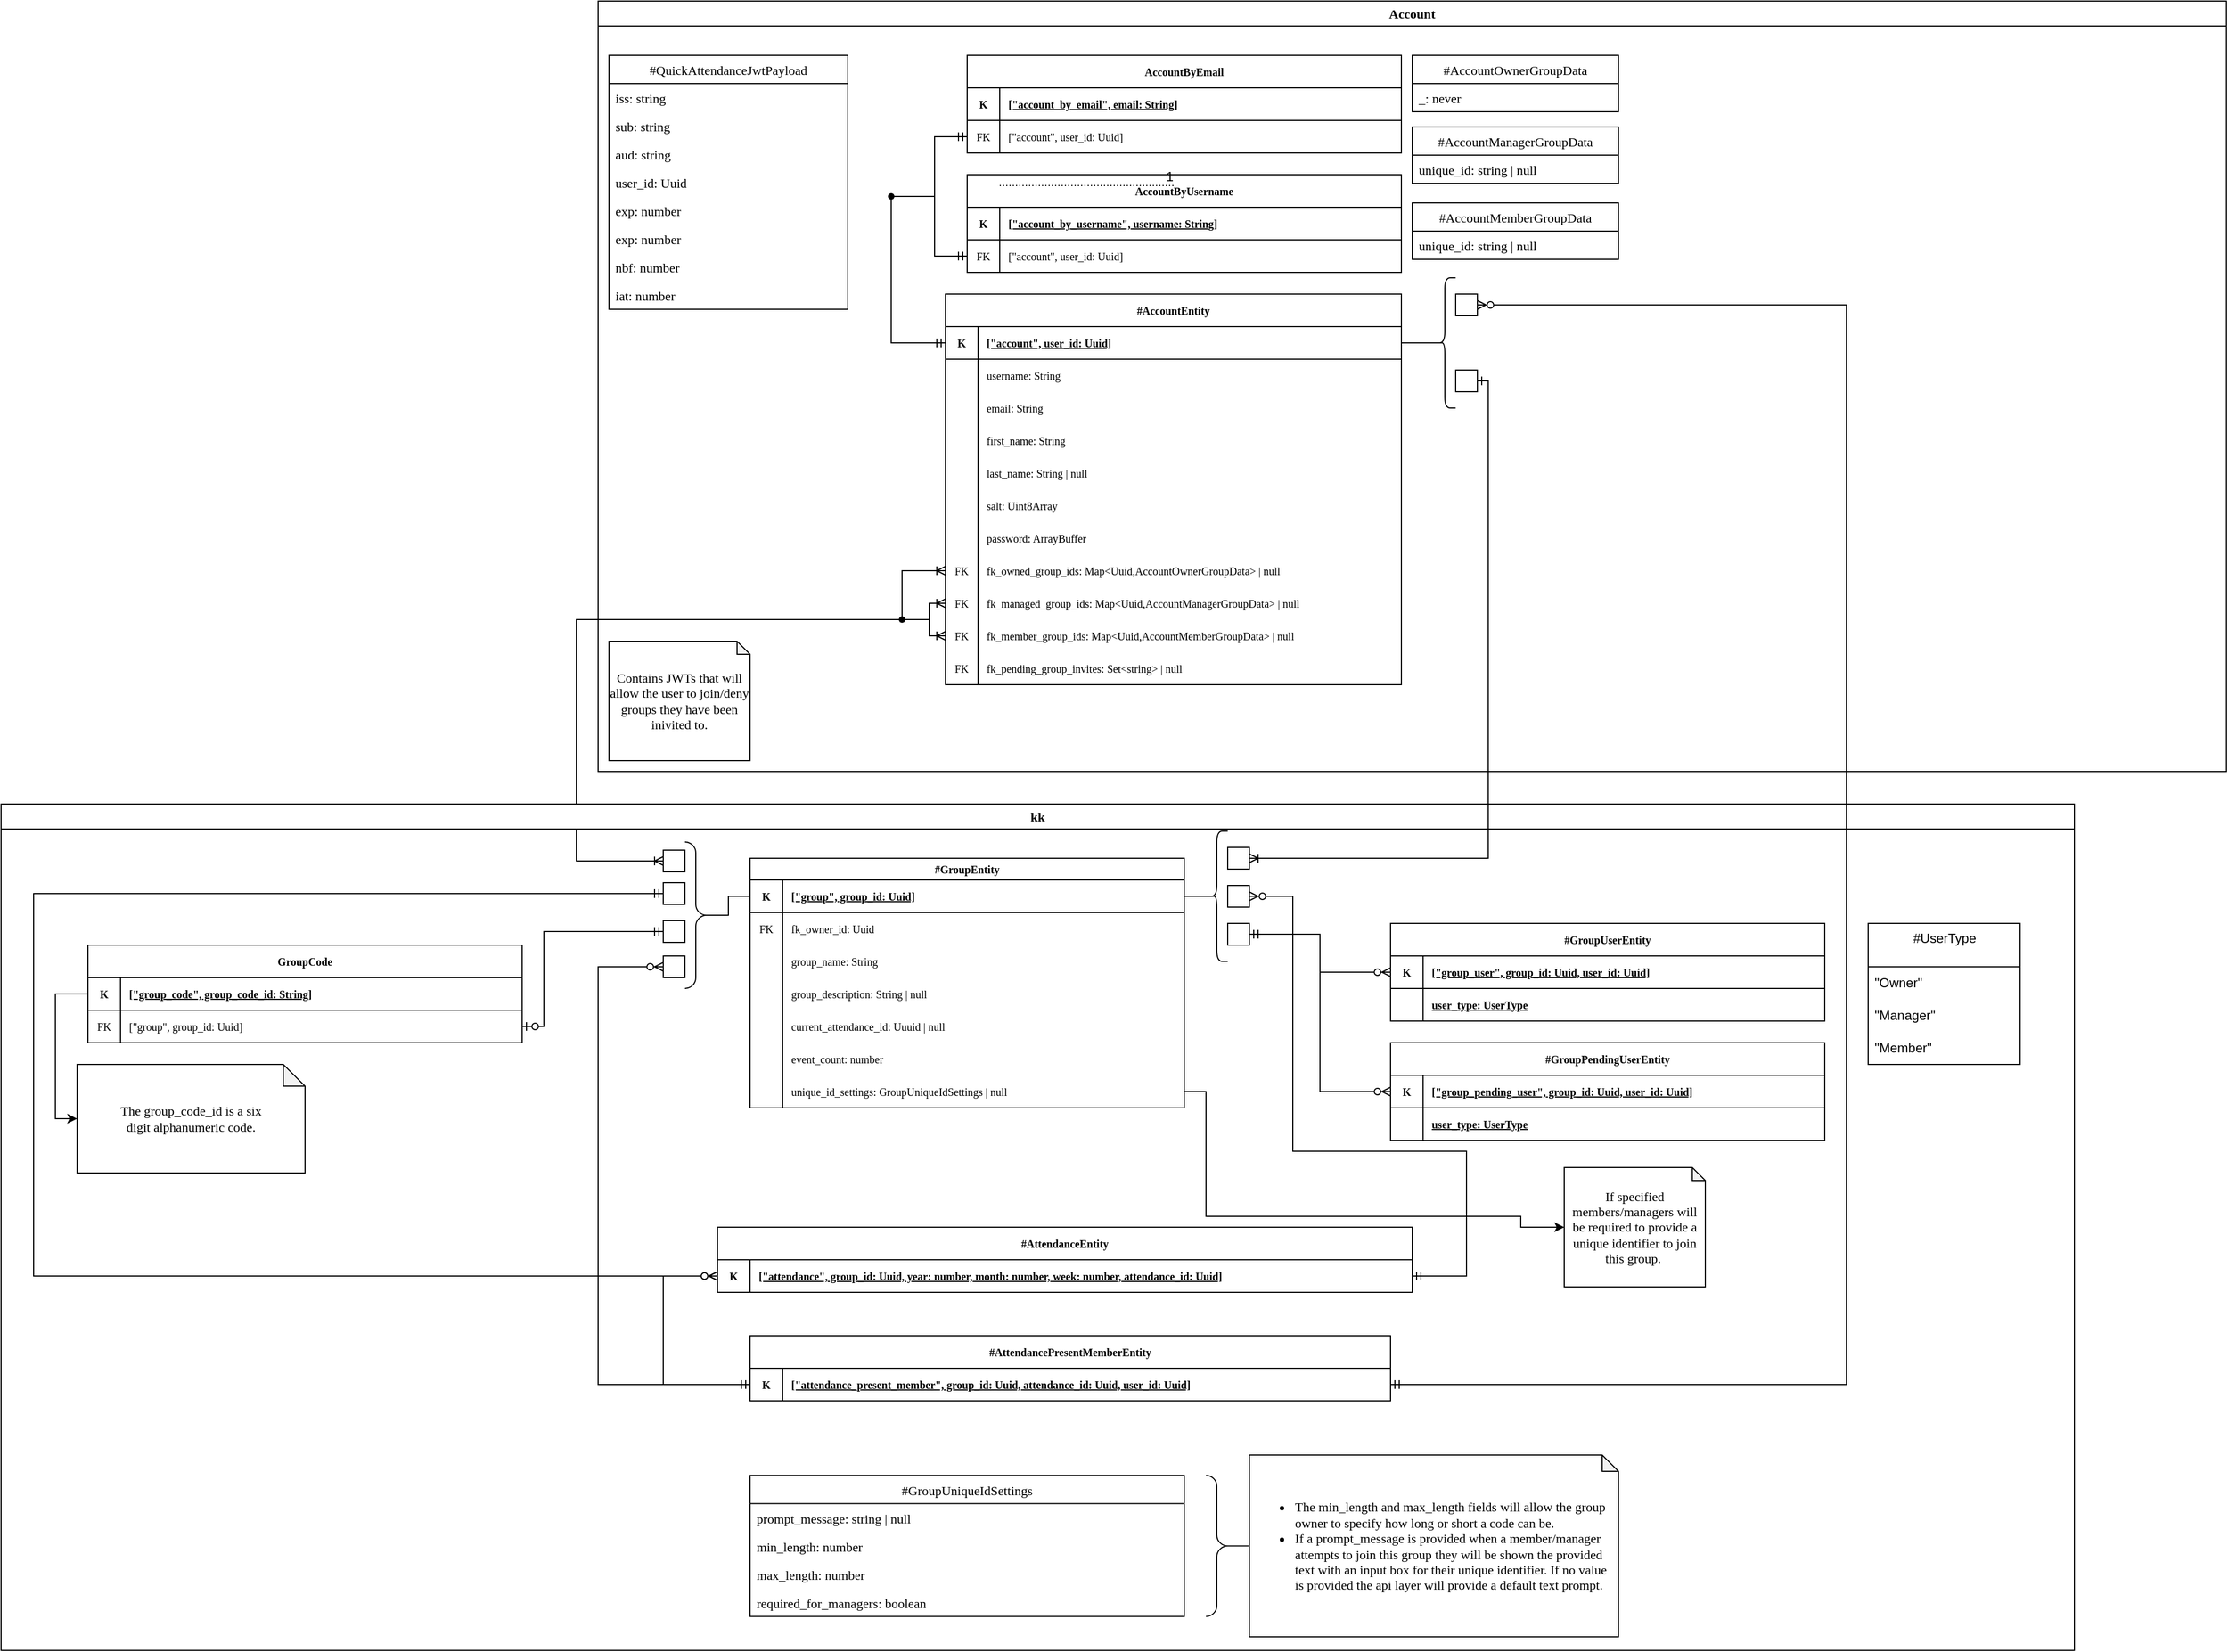 <mxfile>
    <diagram id="wdTet2ZYVjWlQ0LED3R1" name="Page-1">
        <mxGraphModel dx="1839" dy="554" grid="1" gridSize="10" guides="1" tooltips="1" connect="1" arrows="1" fold="1" page="1" pageScale="1" pageWidth="850" pageHeight="1100" background="none" math="0" shadow="0">
            <root>
                <mxCell id="0"/>
                <mxCell id="1" parent="0"/>
                <mxCell id="199" value="&lt;font data-font-src=&quot;https://fonts.googleapis.com/css?family=Space+Mono&quot; face=&quot;Space Mono&quot;&gt;Account&lt;/font&gt;" style="swimlane;whiteSpace=wrap;html=1;swimlaneFillColor=none;fillColor=default;rounded=0;labelBorderColor=none;" parent="1" vertex="1">
                    <mxGeometry x="-110" y="10" width="1500" height="710" as="geometry">
                        <mxRectangle x="20" y="10" width="90" height="30" as="alternateBounds"/>
                    </mxGeometry>
                </mxCell>
                <mxCell id="170" value="AccountByEmail" style="shape=table;startSize=30;container=1;collapsible=1;childLayout=tableLayout;fixedRows=1;rowLines=0;fontStyle=1;align=center;resizeLast=1;fontFamily=Space Mono;fontSource=https%3A%2F%2Ffonts.googleapis.com%2Fcss%3Ffamily%3DSpace%2BMono;fontSize=10;" parent="199" vertex="1">
                    <mxGeometry x="340" y="50" width="400" height="90" as="geometry"/>
                </mxCell>
                <mxCell id="171" value="" style="shape=tableRow;horizontal=0;startSize=0;swimlaneHead=0;swimlaneBody=0;collapsible=0;dropTarget=0;points=[[0,0.5],[1,0.5]];portConstraint=eastwest;top=0;left=0;right=0;bottom=1;fontFamily=Space Mono;fontSource=https%3A%2F%2Ffonts.googleapis.com%2Fcss%3Ffamily%3DSpace%2BMono;fontSize=10;fillColor=none;" parent="170" vertex="1">
                    <mxGeometry y="30" width="400" height="30" as="geometry"/>
                </mxCell>
                <mxCell id="172" value="K" style="shape=partialRectangle;connectable=0;top=0;left=0;bottom=0;right=0;fontStyle=1;overflow=hidden;fontFamily=Space Mono;fontSource=https%3A%2F%2Ffonts.googleapis.com%2Fcss%3Ffamily%3DSpace%2BMono;fontSize=10;fillColor=none;" parent="171" vertex="1">
                    <mxGeometry width="30" height="30" as="geometry">
                        <mxRectangle width="30" height="30" as="alternateBounds"/>
                    </mxGeometry>
                </mxCell>
                <mxCell id="173" value="[&quot;account_by_email&quot;, email: String]" style="shape=partialRectangle;connectable=0;top=0;left=0;bottom=0;right=0;align=left;spacingLeft=6;fontStyle=5;overflow=hidden;fontFamily=Space Mono;fontSource=https%3A%2F%2Ffonts.googleapis.com%2Fcss%3Ffamily%3DSpace%2BMono;fontSize=10;fillColor=none;" parent="171" vertex="1">
                    <mxGeometry x="30" width="370" height="30" as="geometry">
                        <mxRectangle width="370" height="30" as="alternateBounds"/>
                    </mxGeometry>
                </mxCell>
                <mxCell id="174" value="" style="shape=tableRow;horizontal=0;startSize=0;swimlaneHead=0;swimlaneBody=0;collapsible=0;dropTarget=0;points=[[0,0.5],[1,0.5]];portConstraint=eastwest;top=0;left=0;right=0;bottom=0;fontFamily=Space Mono;fontSource=https%3A%2F%2Ffonts.googleapis.com%2Fcss%3Ffamily%3DSpace%2BMono;fontSize=10;fillColor=none;" parent="170" vertex="1">
                    <mxGeometry y="60" width="400" height="30" as="geometry"/>
                </mxCell>
                <mxCell id="175" value="FK" style="shape=partialRectangle;connectable=0;top=0;left=0;bottom=0;right=0;editable=1;overflow=hidden;fontFamily=Space Mono;fontSource=https%3A%2F%2Ffonts.googleapis.com%2Fcss%3Ffamily%3DSpace%2BMono;fontSize=10;fillColor=none;" parent="174" vertex="1">
                    <mxGeometry width="30" height="30" as="geometry">
                        <mxRectangle width="30" height="30" as="alternateBounds"/>
                    </mxGeometry>
                </mxCell>
                <mxCell id="176" value="[&quot;account&quot;, user_id: Uuid]" style="shape=partialRectangle;connectable=0;top=0;left=0;bottom=0;right=0;align=left;spacingLeft=6;overflow=hidden;fontFamily=Space Mono;fontSource=https%3A%2F%2Ffonts.googleapis.com%2Fcss%3Ffamily%3DSpace%2BMono;fontSize=10;fillColor=none;" parent="174" vertex="1">
                    <mxGeometry x="30" width="370" height="30" as="geometry">
                        <mxRectangle width="370" height="30" as="alternateBounds"/>
                    </mxGeometry>
                </mxCell>
                <mxCell id="28" value="AccountByUsername" style="shape=table;startSize=30;container=1;collapsible=1;childLayout=tableLayout;fixedRows=1;rowLines=0;fontStyle=1;align=center;resizeLast=1;fontFamily=Space Mono;fontSource=https%3A%2F%2Ffonts.googleapis.com%2Fcss%3Ffamily%3DSpace%2BMono;fontSize=10;" parent="199" vertex="1">
                    <mxGeometry x="340" y="160" width="400" height="90" as="geometry"/>
                </mxCell>
                <mxCell id="29" value="" style="shape=tableRow;horizontal=0;startSize=0;swimlaneHead=0;swimlaneBody=0;collapsible=0;dropTarget=0;points=[[0,0.5],[1,0.5]];portConstraint=eastwest;top=0;left=0;right=0;bottom=1;fontFamily=Space Mono;fontSource=https%3A%2F%2Ffonts.googleapis.com%2Fcss%3Ffamily%3DSpace%2BMono;fontSize=10;fillColor=none;" parent="28" vertex="1">
                    <mxGeometry y="30" width="400" height="30" as="geometry"/>
                </mxCell>
                <mxCell id="30" value="K" style="shape=partialRectangle;connectable=0;top=0;left=0;bottom=0;right=0;fontStyle=1;overflow=hidden;fontFamily=Space Mono;fontSource=https%3A%2F%2Ffonts.googleapis.com%2Fcss%3Ffamily%3DSpace%2BMono;fontSize=10;fillColor=none;" parent="29" vertex="1">
                    <mxGeometry width="30" height="30" as="geometry">
                        <mxRectangle width="30" height="30" as="alternateBounds"/>
                    </mxGeometry>
                </mxCell>
                <mxCell id="31" value="[&quot;account_by_username&quot;, username: String]" style="shape=partialRectangle;connectable=0;top=0;left=0;bottom=0;right=0;align=left;spacingLeft=6;fontStyle=5;overflow=hidden;fontFamily=Space Mono;fontSource=https%3A%2F%2Ffonts.googleapis.com%2Fcss%3Ffamily%3DSpace%2BMono;fontSize=10;fillColor=none;" parent="29" vertex="1">
                    <mxGeometry x="30" width="370" height="30" as="geometry">
                        <mxRectangle width="370" height="30" as="alternateBounds"/>
                    </mxGeometry>
                </mxCell>
                <mxCell id="32" value="" style="shape=tableRow;horizontal=0;startSize=0;swimlaneHead=0;swimlaneBody=0;collapsible=0;dropTarget=0;points=[[0,0.5],[1,0.5]];portConstraint=eastwest;top=0;left=0;right=0;bottom=0;fontFamily=Space Mono;fontSource=https%3A%2F%2Ffonts.googleapis.com%2Fcss%3Ffamily%3DSpace%2BMono;fontSize=10;fillColor=none;" parent="28" vertex="1">
                    <mxGeometry y="60" width="400" height="30" as="geometry"/>
                </mxCell>
                <mxCell id="33" value="FK" style="shape=partialRectangle;connectable=0;top=0;left=0;bottom=0;right=0;editable=1;overflow=hidden;fontFamily=Space Mono;fontSource=https%3A%2F%2Ffonts.googleapis.com%2Fcss%3Ffamily%3DSpace%2BMono;fontSize=10;fillColor=none;" parent="32" vertex="1">
                    <mxGeometry width="30" height="30" as="geometry">
                        <mxRectangle width="30" height="30" as="alternateBounds"/>
                    </mxGeometry>
                </mxCell>
                <mxCell id="34" value="[&quot;account&quot;, user_id: Uuid]" style="shape=partialRectangle;connectable=0;top=0;left=0;bottom=0;right=0;align=left;spacingLeft=6;overflow=hidden;fontFamily=Space Mono;fontSource=https%3A%2F%2Ffonts.googleapis.com%2Fcss%3Ffamily%3DSpace%2BMono;fontSize=10;fillColor=none;" parent="32" vertex="1">
                    <mxGeometry x="30" width="370" height="30" as="geometry">
                        <mxRectangle width="370" height="30" as="alternateBounds"/>
                    </mxGeometry>
                </mxCell>
                <mxCell id="41" value="#AccountEntity" style="shape=table;startSize=30;container=1;collapsible=1;childLayout=tableLayout;fixedRows=1;rowLines=0;fontStyle=1;align=center;resizeLast=1;fontFamily=Space Mono;fontSource=https%3A%2F%2Ffonts.googleapis.com%2Fcss%3Ffamily%3DSpace%2BMono;fontSize=10;" parent="199" vertex="1">
                    <mxGeometry x="320" y="270" width="420" height="360" as="geometry"/>
                </mxCell>
                <mxCell id="42" value="" style="shape=tableRow;horizontal=0;startSize=0;swimlaneHead=0;swimlaneBody=0;collapsible=0;dropTarget=0;points=[[0,0.5],[1,0.5]];portConstraint=eastwest;top=0;left=0;right=0;bottom=1;fontFamily=Space Mono;fontSource=https%3A%2F%2Ffonts.googleapis.com%2Fcss%3Ffamily%3DSpace%2BMono;fontSize=10;fillColor=none;" parent="41" vertex="1">
                    <mxGeometry y="30" width="420" height="30" as="geometry"/>
                </mxCell>
                <mxCell id="43" value="K" style="shape=partialRectangle;connectable=0;top=0;left=0;bottom=0;right=0;fontStyle=1;overflow=hidden;fontFamily=Space Mono;fontSource=https%3A%2F%2Ffonts.googleapis.com%2Fcss%3Ffamily%3DSpace%2BMono;fontSize=10;fillColor=none;" parent="42" vertex="1">
                    <mxGeometry width="30" height="30" as="geometry">
                        <mxRectangle width="30" height="30" as="alternateBounds"/>
                    </mxGeometry>
                </mxCell>
                <mxCell id="44" value="[&quot;account&quot;, user_id: Uuid]" style="shape=partialRectangle;connectable=0;top=0;left=0;bottom=0;right=0;align=left;spacingLeft=6;fontStyle=5;overflow=hidden;fontFamily=Space Mono;fontSource=https%3A%2F%2Ffonts.googleapis.com%2Fcss%3Ffamily%3DSpace%2BMono;fontSize=10;fillColor=none;" parent="42" vertex="1">
                    <mxGeometry x="30" width="390" height="30" as="geometry">
                        <mxRectangle width="390" height="30" as="alternateBounds"/>
                    </mxGeometry>
                </mxCell>
                <mxCell id="45" value="" style="shape=tableRow;horizontal=0;startSize=0;swimlaneHead=0;swimlaneBody=0;collapsible=0;dropTarget=0;points=[[0,0.5],[1,0.5]];portConstraint=eastwest;top=0;left=0;right=0;bottom=0;fontFamily=Space Mono;fontSource=https%3A%2F%2Ffonts.googleapis.com%2Fcss%3Ffamily%3DSpace%2BMono;fontSize=10;fillColor=none;" parent="41" vertex="1">
                    <mxGeometry y="60" width="420" height="30" as="geometry"/>
                </mxCell>
                <mxCell id="46" value="" style="shape=partialRectangle;connectable=0;top=0;left=0;bottom=0;right=0;editable=1;overflow=hidden;fontFamily=Space Mono;fontSource=https%3A%2F%2Ffonts.googleapis.com%2Fcss%3Ffamily%3DSpace%2BMono;fontSize=10;fillColor=none;" parent="45" vertex="1">
                    <mxGeometry width="30" height="30" as="geometry">
                        <mxRectangle width="30" height="30" as="alternateBounds"/>
                    </mxGeometry>
                </mxCell>
                <mxCell id="47" value="username: String" style="shape=partialRectangle;connectable=0;top=0;left=0;bottom=0;right=0;align=left;spacingLeft=6;overflow=hidden;fontFamily=Space Mono;fontSource=https%3A%2F%2Ffonts.googleapis.com%2Fcss%3Ffamily%3DSpace%2BMono;fontSize=10;fillColor=none;" parent="45" vertex="1">
                    <mxGeometry x="30" width="390" height="30" as="geometry">
                        <mxRectangle width="390" height="30" as="alternateBounds"/>
                    </mxGeometry>
                </mxCell>
                <mxCell id="182" style="shape=tableRow;horizontal=0;startSize=0;swimlaneHead=0;swimlaneBody=0;collapsible=0;dropTarget=0;points=[[0,0.5],[1,0.5]];portConstraint=eastwest;top=0;left=0;right=0;bottom=0;fontFamily=Space Mono;fontSource=https%3A%2F%2Ffonts.googleapis.com%2Fcss%3Ffamily%3DSpace%2BMono;fontSize=10;fillColor=none;" parent="41" vertex="1">
                    <mxGeometry y="90" width="420" height="30" as="geometry"/>
                </mxCell>
                <mxCell id="183" style="shape=partialRectangle;connectable=0;top=0;left=0;bottom=0;right=0;editable=1;overflow=hidden;fontFamily=Space Mono;fontSource=https%3A%2F%2Ffonts.googleapis.com%2Fcss%3Ffamily%3DSpace%2BMono;fontSize=10;fillColor=none;" parent="182" vertex="1">
                    <mxGeometry width="30" height="30" as="geometry">
                        <mxRectangle width="30" height="30" as="alternateBounds"/>
                    </mxGeometry>
                </mxCell>
                <mxCell id="184" value="email: String" style="shape=partialRectangle;connectable=0;top=0;left=0;bottom=0;right=0;align=left;spacingLeft=6;overflow=hidden;fontFamily=Space Mono;fontSource=https%3A%2F%2Ffonts.googleapis.com%2Fcss%3Ffamily%3DSpace%2BMono;fontSize=10;fillColor=none;" parent="182" vertex="1">
                    <mxGeometry x="30" width="390" height="30" as="geometry">
                        <mxRectangle width="390" height="30" as="alternateBounds"/>
                    </mxGeometry>
                </mxCell>
                <mxCell id="49" style="shape=tableRow;horizontal=0;startSize=0;swimlaneHead=0;swimlaneBody=0;collapsible=0;dropTarget=0;points=[[0,0.5],[1,0.5]];portConstraint=eastwest;top=0;left=0;right=0;bottom=0;fontFamily=Space Mono;fontSource=https%3A%2F%2Ffonts.googleapis.com%2Fcss%3Ffamily%3DSpace%2BMono;fontSize=10;fillColor=none;" parent="41" vertex="1">
                    <mxGeometry y="120" width="420" height="30" as="geometry"/>
                </mxCell>
                <mxCell id="50" style="shape=partialRectangle;connectable=0;top=0;left=0;bottom=0;right=0;editable=1;overflow=hidden;fontFamily=Space Mono;fontSource=https%3A%2F%2Ffonts.googleapis.com%2Fcss%3Ffamily%3DSpace%2BMono;fontSize=10;fillColor=none;" parent="49" vertex="1">
                    <mxGeometry width="30" height="30" as="geometry">
                        <mxRectangle width="30" height="30" as="alternateBounds"/>
                    </mxGeometry>
                </mxCell>
                <mxCell id="51" value="first_name: String" style="shape=partialRectangle;connectable=0;top=0;left=0;bottom=0;right=0;align=left;spacingLeft=6;overflow=hidden;fontFamily=Space Mono;fontSource=https%3A%2F%2Ffonts.googleapis.com%2Fcss%3Ffamily%3DSpace%2BMono;fontSize=10;fillColor=none;" parent="49" vertex="1">
                    <mxGeometry x="30" width="390" height="30" as="geometry">
                        <mxRectangle width="390" height="30" as="alternateBounds"/>
                    </mxGeometry>
                </mxCell>
                <mxCell id="52" style="shape=tableRow;horizontal=0;startSize=0;swimlaneHead=0;swimlaneBody=0;collapsible=0;dropTarget=0;points=[[0,0.5],[1,0.5]];portConstraint=eastwest;top=0;left=0;right=0;bottom=0;fontFamily=Space Mono;fontSource=https%3A%2F%2Ffonts.googleapis.com%2Fcss%3Ffamily%3DSpace%2BMono;fontSize=10;fillColor=none;" parent="41" vertex="1">
                    <mxGeometry y="150" width="420" height="30" as="geometry"/>
                </mxCell>
                <mxCell id="53" style="shape=partialRectangle;connectable=0;top=0;left=0;bottom=0;right=0;editable=1;overflow=hidden;fontFamily=Space Mono;fontSource=https%3A%2F%2Ffonts.googleapis.com%2Fcss%3Ffamily%3DSpace%2BMono;fontSize=10;fillColor=none;" parent="52" vertex="1">
                    <mxGeometry width="30" height="30" as="geometry">
                        <mxRectangle width="30" height="30" as="alternateBounds"/>
                    </mxGeometry>
                </mxCell>
                <mxCell id="54" value="last_name: String | null" style="shape=partialRectangle;connectable=0;top=0;left=0;bottom=0;right=0;align=left;spacingLeft=6;overflow=hidden;fontFamily=Space Mono;fontSource=https%3A%2F%2Ffonts.googleapis.com%2Fcss%3Ffamily%3DSpace%2BMono;fontSize=10;fillColor=none;" parent="52" vertex="1">
                    <mxGeometry x="30" width="390" height="30" as="geometry">
                        <mxRectangle width="390" height="30" as="alternateBounds"/>
                    </mxGeometry>
                </mxCell>
                <mxCell id="55" style="shape=tableRow;horizontal=0;startSize=0;swimlaneHead=0;swimlaneBody=0;collapsible=0;dropTarget=0;points=[[0,0.5],[1,0.5]];portConstraint=eastwest;top=0;left=0;right=0;bottom=0;fontFamily=Space Mono;fontSource=https%3A%2F%2Ffonts.googleapis.com%2Fcss%3Ffamily%3DSpace%2BMono;fontSize=10;fillColor=none;" parent="41" vertex="1">
                    <mxGeometry y="180" width="420" height="30" as="geometry"/>
                </mxCell>
                <mxCell id="56" style="shape=partialRectangle;connectable=0;top=0;left=0;bottom=0;right=0;editable=1;overflow=hidden;fontFamily=Space Mono;fontSource=https%3A%2F%2Ffonts.googleapis.com%2Fcss%3Ffamily%3DSpace%2BMono;fontSize=10;fillColor=none;" parent="55" vertex="1">
                    <mxGeometry width="30" height="30" as="geometry">
                        <mxRectangle width="30" height="30" as="alternateBounds"/>
                    </mxGeometry>
                </mxCell>
                <mxCell id="57" value="salt: Uint8Array" style="shape=partialRectangle;connectable=0;top=0;left=0;bottom=0;right=0;align=left;spacingLeft=6;overflow=hidden;fontFamily=Space Mono;fontSource=https%3A%2F%2Ffonts.googleapis.com%2Fcss%3Ffamily%3DSpace%2BMono;fontSize=10;fillColor=none;" parent="55" vertex="1">
                    <mxGeometry x="30" width="390" height="30" as="geometry">
                        <mxRectangle width="390" height="30" as="alternateBounds"/>
                    </mxGeometry>
                </mxCell>
                <mxCell id="58" style="shape=tableRow;horizontal=0;startSize=0;swimlaneHead=0;swimlaneBody=0;collapsible=0;dropTarget=0;points=[[0,0.5],[1,0.5]];portConstraint=eastwest;top=0;left=0;right=0;bottom=0;fontFamily=Space Mono;fontSource=https%3A%2F%2Ffonts.googleapis.com%2Fcss%3Ffamily%3DSpace%2BMono;fontSize=10;fillColor=none;" parent="41" vertex="1">
                    <mxGeometry y="210" width="420" height="30" as="geometry"/>
                </mxCell>
                <mxCell id="59" style="shape=partialRectangle;connectable=0;top=0;left=0;bottom=0;right=0;editable=1;overflow=hidden;fontFamily=Space Mono;fontSource=https%3A%2F%2Ffonts.googleapis.com%2Fcss%3Ffamily%3DSpace%2BMono;fontSize=10;fillColor=none;" parent="58" vertex="1">
                    <mxGeometry width="30" height="30" as="geometry">
                        <mxRectangle width="30" height="30" as="alternateBounds"/>
                    </mxGeometry>
                </mxCell>
                <mxCell id="60" value="password: ArrayBuffer" style="shape=partialRectangle;connectable=0;top=0;left=0;bottom=0;right=0;align=left;spacingLeft=6;overflow=hidden;fontFamily=Space Mono;fontSource=https%3A%2F%2Ffonts.googleapis.com%2Fcss%3Ffamily%3DSpace%2BMono;fontSize=10;fillColor=none;" parent="58" vertex="1">
                    <mxGeometry x="30" width="390" height="30" as="geometry">
                        <mxRectangle width="390" height="30" as="alternateBounds"/>
                    </mxGeometry>
                </mxCell>
                <mxCell id="92" style="shape=tableRow;horizontal=0;startSize=0;swimlaneHead=0;swimlaneBody=0;collapsible=0;dropTarget=0;points=[[0,0.5],[1,0.5]];portConstraint=eastwest;top=0;left=0;right=0;bottom=0;fontFamily=Space Mono;fontSource=https%3A%2F%2Ffonts.googleapis.com%2Fcss%3Ffamily%3DSpace%2BMono;fontSize=10;fillColor=none;" parent="41" vertex="1">
                    <mxGeometry y="240" width="420" height="30" as="geometry"/>
                </mxCell>
                <mxCell id="93" value="FK" style="shape=partialRectangle;connectable=0;top=0;left=0;bottom=0;right=0;editable=1;overflow=hidden;fontFamily=Space Mono;fontSource=https%3A%2F%2Ffonts.googleapis.com%2Fcss%3Ffamily%3DSpace%2BMono;fontSize=10;fillColor=none;" parent="92" vertex="1">
                    <mxGeometry width="30" height="30" as="geometry">
                        <mxRectangle width="30" height="30" as="alternateBounds"/>
                    </mxGeometry>
                </mxCell>
                <mxCell id="94" value="fk_owned_group_ids: Map&lt;Uuid,AccountOwnerGroupData&gt; | null" style="shape=partialRectangle;connectable=0;top=0;left=0;bottom=0;right=0;align=left;spacingLeft=6;overflow=hidden;fontFamily=Space Mono;fontSource=https%3A%2F%2Ffonts.googleapis.com%2Fcss%3Ffamily%3DSpace%2BMono;fontSize=10;fillColor=none;" parent="92" vertex="1">
                    <mxGeometry x="30" width="390" height="30" as="geometry">
                        <mxRectangle width="390" height="30" as="alternateBounds"/>
                    </mxGeometry>
                </mxCell>
                <mxCell id="186" style="shape=tableRow;horizontal=0;startSize=0;swimlaneHead=0;swimlaneBody=0;collapsible=0;dropTarget=0;points=[[0,0.5],[1,0.5]];portConstraint=eastwest;top=0;left=0;right=0;bottom=0;fontFamily=Space Mono;fontSource=https%3A%2F%2Ffonts.googleapis.com%2Fcss%3Ffamily%3DSpace%2BMono;fontSize=10;fillColor=none;" parent="41" vertex="1">
                    <mxGeometry y="270" width="420" height="30" as="geometry"/>
                </mxCell>
                <mxCell id="187" value="FK" style="shape=partialRectangle;connectable=0;top=0;left=0;bottom=0;right=0;editable=1;overflow=hidden;fontFamily=Space Mono;fontSource=https%3A%2F%2Ffonts.googleapis.com%2Fcss%3Ffamily%3DSpace%2BMono;fontSize=10;fillColor=none;" parent="186" vertex="1">
                    <mxGeometry width="30" height="30" as="geometry">
                        <mxRectangle width="30" height="30" as="alternateBounds"/>
                    </mxGeometry>
                </mxCell>
                <mxCell id="188" value="fk_managed_group_ids: Map&lt;Uuid,AccountManagerGroupData&gt; | null" style="shape=partialRectangle;connectable=0;top=0;left=0;bottom=0;right=0;align=left;spacingLeft=6;overflow=hidden;fontFamily=Space Mono;fontSource=https%3A%2F%2Ffonts.googleapis.com%2Fcss%3Ffamily%3DSpace%2BMono;fontSize=10;fillColor=none;" parent="186" vertex="1">
                    <mxGeometry x="30" width="390" height="30" as="geometry">
                        <mxRectangle width="390" height="30" as="alternateBounds"/>
                    </mxGeometry>
                </mxCell>
                <mxCell id="95" style="shape=tableRow;horizontal=0;startSize=0;swimlaneHead=0;swimlaneBody=0;collapsible=0;dropTarget=0;points=[[0,0.5],[1,0.5]];portConstraint=eastwest;top=0;left=0;right=0;bottom=0;fontFamily=Space Mono;fontSource=https%3A%2F%2Ffonts.googleapis.com%2Fcss%3Ffamily%3DSpace%2BMono;fontSize=10;fillColor=none;" parent="41" vertex="1">
                    <mxGeometry y="300" width="420" height="30" as="geometry"/>
                </mxCell>
                <mxCell id="96" value="FK" style="shape=partialRectangle;connectable=0;top=0;left=0;bottom=0;right=0;editable=1;overflow=hidden;fontFamily=Space Mono;fontSource=https%3A%2F%2Ffonts.googleapis.com%2Fcss%3Ffamily%3DSpace%2BMono;fontSize=10;fillColor=none;" parent="95" vertex="1">
                    <mxGeometry width="30" height="30" as="geometry">
                        <mxRectangle width="30" height="30" as="alternateBounds"/>
                    </mxGeometry>
                </mxCell>
                <mxCell id="97" value="fk_member_group_ids: Map&lt;Uuid,AccountMemberGroupData&gt; | null" style="shape=partialRectangle;connectable=0;top=0;left=0;bottom=0;right=0;align=left;spacingLeft=6;overflow=hidden;fontFamily=Space Mono;fontSource=https%3A%2F%2Ffonts.googleapis.com%2Fcss%3Ffamily%3DSpace%2BMono;fontSize=10;fillColor=none;" parent="95" vertex="1">
                    <mxGeometry x="30" width="390" height="30" as="geometry">
                        <mxRectangle width="390" height="30" as="alternateBounds"/>
                    </mxGeometry>
                </mxCell>
                <mxCell id="346" style="shape=tableRow;horizontal=0;startSize=0;swimlaneHead=0;swimlaneBody=0;collapsible=0;dropTarget=0;points=[[0,0.5],[1,0.5]];portConstraint=eastwest;top=0;left=0;right=0;bottom=0;fontFamily=Space Mono;fontSource=https%3A%2F%2Ffonts.googleapis.com%2Fcss%3Ffamily%3DSpace%2BMono;fontSize=10;fillColor=none;" parent="41" vertex="1">
                    <mxGeometry y="330" width="420" height="30" as="geometry"/>
                </mxCell>
                <mxCell id="347" value="FK" style="shape=partialRectangle;connectable=0;top=0;left=0;bottom=0;right=0;editable=1;overflow=hidden;fontFamily=Space Mono;fontSource=https%3A%2F%2Ffonts.googleapis.com%2Fcss%3Ffamily%3DSpace%2BMono;fontSize=10;fillColor=none;" parent="346" vertex="1">
                    <mxGeometry width="30" height="30" as="geometry">
                        <mxRectangle width="30" height="30" as="alternateBounds"/>
                    </mxGeometry>
                </mxCell>
                <mxCell id="348" value="fk_pending_group_invites: Set&lt;string&gt; | null" style="shape=partialRectangle;connectable=0;top=0;left=0;bottom=0;right=0;align=left;spacingLeft=6;overflow=hidden;fontFamily=Space Mono;fontSource=https%3A%2F%2Ffonts.googleapis.com%2Fcss%3Ffamily%3DSpace%2BMono;fontSize=10;fillColor=none;" parent="346" vertex="1">
                    <mxGeometry x="30" width="390" height="30" as="geometry">
                        <mxRectangle width="390" height="30" as="alternateBounds"/>
                    </mxGeometry>
                </mxCell>
                <mxCell id="178" value="" style="edgeStyle=orthogonalEdgeStyle;fontSize=10;html=1;endArrow=ERmandOne;startArrow=none;rounded=0;fontFamily=Space Mono;fontSource=https%3A%2F%2Ffonts.googleapis.com%2Fcss%3Ffamily%3DSpace%2BMono;entryX=0;entryY=0.5;entryDx=0;entryDy=0;fillColor=none;startFill=0;" parent="199" source="393" target="174" edge="1">
                    <mxGeometry width="100" height="100" relative="1" as="geometry">
                        <mxPoint x="270" y="315" as="sourcePoint"/>
                        <mxPoint x="200" y="70" as="targetPoint"/>
                        <Array as="points">
                            <mxPoint x="310" y="180"/>
                            <mxPoint x="310" y="125"/>
                        </Array>
                    </mxGeometry>
                </mxCell>
                <mxCell id="376" value="" style="shape=waypoint;sketch=0;fillStyle=solid;size=6;pointerEvents=1;points=[];fillColor=none;resizable=0;rotatable=0;perimeter=centerPerimeter;snapToPoint=1;" parent="199" vertex="1">
                    <mxGeometry x="270" y="560" width="20" height="20" as="geometry"/>
                </mxCell>
                <mxCell id="369" value="" style="edgeStyle=orthogonalEdgeStyle;fontSize=12;html=1;endArrow=ERoneToMany;startArrow=none;rounded=0;startFill=0;entryX=0;entryY=0.5;entryDx=0;entryDy=0;exitX=0.702;exitY=0.498;exitDx=0;exitDy=0;exitPerimeter=0;" parent="199" source="376" target="92" edge="1">
                    <mxGeometry width="100" height="100" relative="1" as="geometry">
                        <mxPoint x="-20" y="640" as="sourcePoint"/>
                        <mxPoint x="80" y="540" as="targetPoint"/>
                    </mxGeometry>
                </mxCell>
                <mxCell id="372" value="" style="edgeStyle=orthogonalEdgeStyle;fontSize=12;html=1;endArrow=ERoneToMany;startArrow=none;rounded=0;startFill=0;entryX=0;entryY=0.5;entryDx=0;entryDy=0;exitX=0.671;exitY=0.68;exitDx=0;exitDy=0;exitPerimeter=0;" parent="199" source="376" target="186" edge="1">
                    <mxGeometry width="100" height="100" relative="1" as="geometry">
                        <mxPoint x="-10" y="650" as="sourcePoint"/>
                        <mxPoint x="90" y="550" as="targetPoint"/>
                    </mxGeometry>
                </mxCell>
                <mxCell id="374" value="" style="edgeStyle=orthogonalEdgeStyle;fontSize=12;html=1;endArrow=ERoneToMany;startArrow=none;rounded=0;startFill=0;entryX=0;entryY=0.5;entryDx=0;entryDy=0;exitX=0.55;exitY=0.65;exitDx=0;exitDy=0;exitPerimeter=0;" parent="199" source="376" target="95" edge="1">
                    <mxGeometry width="100" height="100" relative="1" as="geometry">
                        <mxPoint y="660" as="sourcePoint"/>
                        <mxPoint x="100" y="560" as="targetPoint"/>
                    </mxGeometry>
                </mxCell>
                <mxCell id="378" value="" style="edgeStyle=orthogonalEdgeStyle;fontSize=10;html=1;endArrow=ERmandOne;startArrow=none;rounded=0;fontFamily=Space Mono;fontSource=https%3A%2F%2Ffonts.googleapis.com%2Fcss%3Ffamily%3DSpace%2BMono;entryX=0;entryY=0.5;entryDx=0;entryDy=0;fillColor=none;startFill=0;" parent="199" source="393" target="32" edge="1">
                    <mxGeometry width="100" height="100" relative="1" as="geometry">
                        <mxPoint x="239.97" y="420" as="sourcePoint"/>
                        <mxPoint x="309.97" y="230" as="targetPoint"/>
                        <Array as="points">
                            <mxPoint x="310" y="180"/>
                            <mxPoint x="310" y="235"/>
                        </Array>
                    </mxGeometry>
                </mxCell>
                <mxCell id="393" value="" style="shape=waypoint;sketch=0;fillStyle=solid;size=6;pointerEvents=1;points=[];fillColor=none;resizable=0;rotatable=0;perimeter=centerPerimeter;snapToPoint=1;" parent="199" vertex="1">
                    <mxGeometry x="260" y="170" width="20" height="20" as="geometry"/>
                </mxCell>
                <mxCell id="394" value="" style="edgeStyle=orthogonalEdgeStyle;fontSize=12;html=1;endArrow=none;startArrow=ERmandOne;rounded=0;endFill=0;entryX=0.459;entryY=0.68;entryDx=0;entryDy=0;entryPerimeter=0;exitX=0;exitY=0.5;exitDx=0;exitDy=0;" parent="199" source="42" target="393" edge="1">
                    <mxGeometry width="100" height="100" relative="1" as="geometry">
                        <mxPoint x="170" y="330" as="sourcePoint"/>
                        <mxPoint x="270" y="230" as="targetPoint"/>
                    </mxGeometry>
                </mxCell>
                <mxCell id="292" value="#AccountOwnerGroupData" style="swimlane;fontStyle=0;childLayout=stackLayout;horizontal=1;startSize=26;horizontalStack=0;resizeParent=1;resizeParentMax=0;resizeLast=0;collapsible=1;marginBottom=0;fontFamily=Space Mono;fontSource=https%3A%2F%2Ffonts.googleapis.com%2Fcss%3Ffamily%3DSpace%2BMono;fillColor=default;" parent="199" vertex="1">
                    <mxGeometry x="750" y="50" width="190" height="52" as="geometry"/>
                </mxCell>
                <mxCell id="293" value="_: never" style="text;align=left;verticalAlign=top;spacingLeft=4;spacingRight=4;overflow=hidden;rotatable=0;points=[[0,0.5],[1,0.5]];portConstraint=eastwest;fontFamily=Space Mono;fontSource=https%3A%2F%2Ffonts.googleapis.com%2Fcss%3Ffamily%3DSpace%2BMono;" parent="292" vertex="1">
                    <mxGeometry y="26" width="190" height="26" as="geometry"/>
                </mxCell>
                <mxCell id="296" value="#AccountManagerGroupData" style="swimlane;fontStyle=0;childLayout=stackLayout;horizontal=1;startSize=26;horizontalStack=0;resizeParent=1;resizeParentMax=0;resizeLast=0;collapsible=1;marginBottom=0;fontFamily=Space Mono;fontSource=https%3A%2F%2Ffonts.googleapis.com%2Fcss%3Ffamily%3DSpace%2BMono;" parent="199" vertex="1">
                    <mxGeometry x="750" y="116" width="190" height="52" as="geometry"/>
                </mxCell>
                <mxCell id="297" value="unique_id: string | null" style="text;align=left;verticalAlign=top;spacingLeft=4;spacingRight=4;overflow=hidden;rotatable=0;points=[[0,0.5],[1,0.5]];portConstraint=eastwest;fontFamily=Space Mono;fontSource=https%3A%2F%2Ffonts.googleapis.com%2Fcss%3Ffamily%3DSpace%2BMono;fillColor=none;" parent="296" vertex="1">
                    <mxGeometry y="26" width="190" height="26" as="geometry"/>
                </mxCell>
                <mxCell id="298" value="#AccountMemberGroupData" style="swimlane;fontStyle=0;childLayout=stackLayout;horizontal=1;startSize=26;horizontalStack=0;resizeParent=1;resizeParentMax=0;resizeLast=0;collapsible=1;marginBottom=0;fontFamily=Space Mono;fontSource=https%3A%2F%2Ffonts.googleapis.com%2Fcss%3Ffamily%3DSpace%2BMono;" parent="199" vertex="1">
                    <mxGeometry x="750" y="186" width="190" height="52" as="geometry"/>
                </mxCell>
                <mxCell id="299" value="unique_id: string | null" style="text;align=left;verticalAlign=top;spacingLeft=4;spacingRight=4;overflow=hidden;rotatable=0;points=[[0,0.5],[1,0.5]];portConstraint=eastwest;fontFamily=Space Mono;fontSource=https%3A%2F%2Ffonts.googleapis.com%2Fcss%3Ffamily%3DSpace%2BMono;fillColor=none;" parent="298" vertex="1">
                    <mxGeometry y="26" width="190" height="26" as="geometry"/>
                </mxCell>
                <mxCell id="397" style="edgeStyle=orthogonalEdgeStyle;rounded=0;html=1;exitX=0.1;exitY=0.5;exitDx=0;exitDy=0;exitPerimeter=0;entryX=1;entryY=0.5;entryDx=0;entryDy=0;startArrow=none;startFill=0;endArrow=none;endFill=0;" parent="199" source="396" target="42" edge="1">
                    <mxGeometry relative="1" as="geometry"/>
                </mxCell>
                <mxCell id="402" value="" style="group" parent="199" vertex="1" connectable="0">
                    <mxGeometry x="770" y="255" width="40" height="120" as="geometry"/>
                </mxCell>
                <mxCell id="396" value="" style="shape=curlyBracket;whiteSpace=wrap;html=1;rounded=1;labelPosition=left;verticalLabelPosition=middle;align=right;verticalAlign=middle;fillColor=default;" parent="402" vertex="1">
                    <mxGeometry width="20" height="120" as="geometry"/>
                </mxCell>
                <mxCell id="400" value="" style="rounded=0;whiteSpace=wrap;html=1;fontSize=10;fillColor=default;" parent="402" vertex="1">
                    <mxGeometry x="20" y="15" width="20" height="20" as="geometry"/>
                </mxCell>
                <mxCell id="401" value="" style="rounded=0;whiteSpace=wrap;html=1;fontSize=10;fillColor=default;" parent="402" vertex="1">
                    <mxGeometry x="20" y="85" width="20" height="20" as="geometry"/>
                </mxCell>
                <mxCell id="411" value="Contains JWTs that will allow the user to join/deny groups they have been inivited to." style="shape=note;whiteSpace=wrap;html=1;backgroundOutline=1;darkOpacity=0.05;fontFamily=Space Mono;fontSource=https%3A%2F%2Ffonts.googleapis.com%2Fcss%3Ffamily%3DSpace%2BMono;size=12;" parent="199" vertex="1">
                    <mxGeometry x="10" y="590" width="130" height="110" as="geometry"/>
                </mxCell>
                <mxCell id="412" value="#QuickAttendanceJwtPayload" style="swimlane;fontStyle=0;childLayout=stackLayout;horizontal=1;startSize=26;horizontalStack=0;resizeParent=1;resizeParentMax=0;resizeLast=0;collapsible=1;marginBottom=0;fontFamily=Space Mono;fontSource=https%3A%2F%2Ffonts.googleapis.com%2Fcss%3Ffamily%3DSpace%2BMono;" parent="199" vertex="1">
                    <mxGeometry x="10" y="50" width="220" height="234" as="geometry"/>
                </mxCell>
                <mxCell id="416" value="iss: string" style="text;align=left;verticalAlign=top;spacingLeft=4;spacingRight=4;overflow=hidden;rotatable=0;points=[[0,0.5],[1,0.5]];portConstraint=eastwest;fontFamily=Space Mono;fontSource=https%3A%2F%2Ffonts.googleapis.com%2Fcss%3Ffamily%3DSpace%2BMono;fillColor=none;" parent="412" vertex="1">
                    <mxGeometry y="26" width="220" height="26" as="geometry"/>
                </mxCell>
                <mxCell id="417" value="sub: string" style="text;align=left;verticalAlign=top;spacingLeft=4;spacingRight=4;overflow=hidden;rotatable=0;points=[[0,0.5],[1,0.5]];portConstraint=eastwest;fontFamily=Space Mono;fontSource=https%3A%2F%2Ffonts.googleapis.com%2Fcss%3Ffamily%3DSpace%2BMono;fillColor=none;" parent="412" vertex="1">
                    <mxGeometry y="52" width="220" height="26" as="geometry"/>
                </mxCell>
                <mxCell id="418" value="aud: string" style="text;align=left;verticalAlign=top;spacingLeft=4;spacingRight=4;overflow=hidden;rotatable=0;points=[[0,0.5],[1,0.5]];portConstraint=eastwest;fontFamily=Space Mono;fontSource=https%3A%2F%2Ffonts.googleapis.com%2Fcss%3Ffamily%3DSpace%2BMono;fillColor=none;" parent="412" vertex="1">
                    <mxGeometry y="78" width="220" height="26" as="geometry"/>
                </mxCell>
                <mxCell id="419" value="user_id: Uuid" style="text;align=left;verticalAlign=top;spacingLeft=4;spacingRight=4;overflow=hidden;rotatable=0;points=[[0,0.5],[1,0.5]];portConstraint=eastwest;fontFamily=Space Mono;fontSource=https%3A%2F%2Ffonts.googleapis.com%2Fcss%3Ffamily%3DSpace%2BMono;fillColor=none;" parent="412" vertex="1">
                    <mxGeometry y="104" width="220" height="26" as="geometry"/>
                </mxCell>
                <mxCell id="422" value="exp: number" style="text;align=left;verticalAlign=top;spacingLeft=4;spacingRight=4;overflow=hidden;rotatable=0;points=[[0,0.5],[1,0.5]];portConstraint=eastwest;fontFamily=Space Mono;fontSource=https%3A%2F%2Ffonts.googleapis.com%2Fcss%3Ffamily%3DSpace%2BMono;fillColor=none;" parent="412" vertex="1">
                    <mxGeometry y="130" width="220" height="26" as="geometry"/>
                </mxCell>
                <mxCell id="421" value="exp: number" style="text;align=left;verticalAlign=top;spacingLeft=4;spacingRight=4;overflow=hidden;rotatable=0;points=[[0,0.5],[1,0.5]];portConstraint=eastwest;fontFamily=Space Mono;fontSource=https%3A%2F%2Ffonts.googleapis.com%2Fcss%3Ffamily%3DSpace%2BMono;fillColor=none;" parent="412" vertex="1">
                    <mxGeometry y="156" width="220" height="26" as="geometry"/>
                </mxCell>
                <mxCell id="420" value="nbf: number" style="text;align=left;verticalAlign=top;spacingLeft=4;spacingRight=4;overflow=hidden;rotatable=0;points=[[0,0.5],[1,0.5]];portConstraint=eastwest;fontFamily=Space Mono;fontSource=https%3A%2F%2Ffonts.googleapis.com%2Fcss%3Ffamily%3DSpace%2BMono;fillColor=none;" parent="412" vertex="1">
                    <mxGeometry y="182" width="220" height="26" as="geometry"/>
                </mxCell>
                <mxCell id="423" value="iat: number" style="text;align=left;verticalAlign=top;spacingLeft=4;spacingRight=4;overflow=hidden;rotatable=0;points=[[0,0.5],[1,0.5]];portConstraint=eastwest;fontFamily=Space Mono;fontSource=https%3A%2F%2Ffonts.googleapis.com%2Fcss%3Ffamily%3DSpace%2BMono;fillColor=none;" parent="412" vertex="1">
                    <mxGeometry y="208" width="220" height="26" as="geometry"/>
                </mxCell>
                <mxCell id="377" value="" style="edgeStyle=orthogonalEdgeStyle;fontSize=12;html=1;endArrow=none;startArrow=ERoneToMany;rounded=0;endFill=0;exitX=0;exitY=0.5;exitDx=0;exitDy=0;" parent="1" source="130" target="376" edge="1">
                    <mxGeometry width="100" height="100" relative="1" as="geometry">
                        <mxPoint x="-130" y="670" as="sourcePoint"/>
                        <mxPoint x="-30" y="570" as="targetPoint"/>
                        <Array as="points">
                            <mxPoint x="-130" y="802"/>
                            <mxPoint x="-130" y="580"/>
                        </Array>
                    </mxGeometry>
                </mxCell>
                <mxCell id="200" value="&lt;font data-font-src=&quot;https://fonts.googleapis.com/css?family=Space+Mono&quot; face=&quot;Space Mono&quot;&gt;kk&lt;/font&gt;" style="swimlane;whiteSpace=wrap;html=1;swimlaneLine=1;rounded=0;glass=0;shadow=0;swimlaneFillColor=none;fillColor=default;" parent="1" vertex="1">
                    <mxGeometry x="-660" y="750" width="1910" height="780" as="geometry">
                        <mxRectangle x="-440" y="750" width="80" height="30" as="alternateBounds"/>
                    </mxGeometry>
                </mxCell>
                <mxCell id="142" value="GroupCode" style="shape=table;startSize=30;container=1;collapsible=1;childLayout=tableLayout;fixedRows=1;rowLines=0;fontStyle=1;align=center;resizeLast=1;fontFamily=Space Mono;fontSource=https%3A%2F%2Ffonts.googleapis.com%2Fcss%3Ffamily%3DSpace%2BMono;fontSize=10;" parent="200" vertex="1">
                    <mxGeometry x="80" y="130" width="400" height="90" as="geometry"/>
                </mxCell>
                <mxCell id="143" value="" style="shape=tableRow;horizontal=0;startSize=0;swimlaneHead=0;swimlaneBody=0;collapsible=0;dropTarget=0;points=[[0,0.5],[1,0.5]];portConstraint=eastwest;top=0;left=0;right=0;bottom=1;fontFamily=Space Mono;fontSource=https%3A%2F%2Ffonts.googleapis.com%2Fcss%3Ffamily%3DSpace%2BMono;fontSize=10;fillColor=none;" parent="142" vertex="1">
                    <mxGeometry y="30" width="400" height="30" as="geometry"/>
                </mxCell>
                <mxCell id="144" value="K" style="shape=partialRectangle;connectable=0;top=0;left=0;bottom=0;right=0;fontStyle=1;overflow=hidden;fontFamily=Space Mono;fontSource=https%3A%2F%2Ffonts.googleapis.com%2Fcss%3Ffamily%3DSpace%2BMono;fontSize=10;fillColor=none;perimeterSpacing=1;strokeWidth=2;" parent="143" vertex="1">
                    <mxGeometry width="30" height="30" as="geometry">
                        <mxRectangle width="30" height="30" as="alternateBounds"/>
                    </mxGeometry>
                </mxCell>
                <mxCell id="145" value="[&quot;group_code&quot;, group_code_id: String]" style="shape=partialRectangle;connectable=0;top=0;left=0;bottom=0;right=0;align=left;spacingLeft=6;fontStyle=5;overflow=hidden;fontFamily=Space Mono;fontSource=https%3A%2F%2Ffonts.googleapis.com%2Fcss%3Ffamily%3DSpace%2BMono;fontSize=10;fillColor=none;perimeterSpacing=1;strokeWidth=2;" parent="143" vertex="1">
                    <mxGeometry x="30" width="370" height="30" as="geometry">
                        <mxRectangle width="370" height="30" as="alternateBounds"/>
                    </mxGeometry>
                </mxCell>
                <mxCell id="149" value="" style="shape=tableRow;horizontal=0;startSize=0;swimlaneHead=0;swimlaneBody=0;collapsible=0;dropTarget=0;points=[[0,0.5],[1,0.5]];portConstraint=eastwest;top=0;left=0;right=0;bottom=0;fontFamily=Space Mono;fontSource=https%3A%2F%2Ffonts.googleapis.com%2Fcss%3Ffamily%3DSpace%2BMono;fontSize=10;fillColor=none;" parent="142" vertex="1">
                    <mxGeometry y="60" width="400" height="30" as="geometry"/>
                </mxCell>
                <mxCell id="150" value="FK" style="shape=partialRectangle;connectable=0;top=0;left=0;bottom=0;right=0;editable=1;overflow=hidden;fontFamily=Space Mono;fontSource=https%3A%2F%2Ffonts.googleapis.com%2Fcss%3Ffamily%3DSpace%2BMono;fontSize=10;fillColor=none;" parent="149" vertex="1">
                    <mxGeometry width="30" height="30" as="geometry">
                        <mxRectangle width="30" height="30" as="alternateBounds"/>
                    </mxGeometry>
                </mxCell>
                <mxCell id="151" value="[&quot;group&quot;, group_id: Uuid]" style="shape=partialRectangle;connectable=0;top=0;left=0;bottom=0;right=0;align=left;spacingLeft=6;overflow=hidden;fontFamily=Space Mono;fontSource=https%3A%2F%2Ffonts.googleapis.com%2Fcss%3Ffamily%3DSpace%2BMono;fontSize=10;fillColor=none;" parent="149" vertex="1">
                    <mxGeometry x="30" width="370" height="30" as="geometry">
                        <mxRectangle width="370" height="30" as="alternateBounds"/>
                    </mxGeometry>
                </mxCell>
                <mxCell id="61" value="#GroupEntity" style="shape=table;startSize=20;container=1;collapsible=1;childLayout=tableLayout;fixedRows=1;rowLines=0;fontStyle=1;align=center;resizeLast=1;fontFamily=Space Mono;fontSource=https%3A%2F%2Ffonts.googleapis.com%2Fcss%3Ffamily%3DSpace%2BMono;fontSize=10;" parent="200" vertex="1">
                    <mxGeometry x="690" y="50" width="400" height="230" as="geometry">
                        <mxRectangle x="240" y="650" width="70" height="30" as="alternateBounds"/>
                    </mxGeometry>
                </mxCell>
                <mxCell id="62" value="" style="shape=tableRow;horizontal=0;startSize=0;swimlaneHead=0;swimlaneBody=0;collapsible=0;dropTarget=0;points=[[0,0.5],[1,0.5]];portConstraint=eastwest;top=0;left=0;right=0;bottom=1;fontFamily=Space Mono;fontSource=https%3A%2F%2Ffonts.googleapis.com%2Fcss%3Ffamily%3DSpace%2BMono;fontSize=10;swimlaneLine=1;fillColor=none;" parent="61" vertex="1">
                    <mxGeometry y="20" width="400" height="30" as="geometry"/>
                </mxCell>
                <mxCell id="63" value="K" style="shape=partialRectangle;connectable=0;top=0;left=0;bottom=0;right=0;fontStyle=1;overflow=hidden;fontFamily=Space Mono;fontSource=https%3A%2F%2Ffonts.googleapis.com%2Fcss%3Ffamily%3DSpace%2BMono;fontSize=10;swimlaneLine=1;labelBackgroundColor=none;fillColor=none;" parent="62" vertex="1">
                    <mxGeometry width="30" height="30" as="geometry">
                        <mxRectangle width="30" height="30" as="alternateBounds"/>
                    </mxGeometry>
                </mxCell>
                <mxCell id="64" value="[&quot;group&quot;, group_id: Uuid]" style="shape=partialRectangle;connectable=0;top=0;left=0;bottom=0;right=0;align=left;spacingLeft=6;fontStyle=5;overflow=hidden;fontFamily=Space Mono;fontSource=https%3A%2F%2Ffonts.googleapis.com%2Fcss%3Ffamily%3DSpace%2BMono;fontSize=10;fillColor=none;swimlaneLine=1;" parent="62" vertex="1">
                    <mxGeometry x="30" width="370" height="30" as="geometry">
                        <mxRectangle width="370" height="30" as="alternateBounds"/>
                    </mxGeometry>
                </mxCell>
                <mxCell id="65" value="" style="shape=tableRow;horizontal=0;startSize=0;swimlaneHead=0;swimlaneBody=0;collapsible=0;dropTarget=0;points=[[0,0.5],[1,0.5]];portConstraint=eastwest;top=0;left=0;right=0;bottom=0;fontFamily=Space Mono;fontSource=https%3A%2F%2Ffonts.googleapis.com%2Fcss%3Ffamily%3DSpace%2BMono;fontSize=10;swimlaneLine=1;fillColor=none;" parent="61" vertex="1">
                    <mxGeometry y="50" width="400" height="30" as="geometry"/>
                </mxCell>
                <mxCell id="66" value="FK" style="shape=partialRectangle;connectable=0;top=0;left=0;bottom=0;right=0;editable=1;overflow=hidden;fontFamily=Space Mono;fontSource=https%3A%2F%2Ffonts.googleapis.com%2Fcss%3Ffamily%3DSpace%2BMono;fontSize=10;swimlaneLine=1;fillColor=none;" parent="65" vertex="1">
                    <mxGeometry width="30" height="30" as="geometry">
                        <mxRectangle width="30" height="30" as="alternateBounds"/>
                    </mxGeometry>
                </mxCell>
                <mxCell id="67" value="fk_owner_id: Uuid" style="shape=partialRectangle;connectable=0;top=0;left=0;bottom=0;right=0;align=left;spacingLeft=6;overflow=hidden;fontFamily=Space Mono;fontSource=https%3A%2F%2Ffonts.googleapis.com%2Fcss%3Ffamily%3DSpace%2BMono;fontSize=10;fillColor=none;labelBackgroundColor=none;swimlaneLine=1;" parent="65" vertex="1">
                    <mxGeometry x="30" width="370" height="30" as="geometry">
                        <mxRectangle width="370" height="30" as="alternateBounds"/>
                    </mxGeometry>
                </mxCell>
                <mxCell id="71" value="" style="shape=tableRow;horizontal=0;startSize=0;swimlaneHead=0;swimlaneBody=0;collapsible=0;dropTarget=0;points=[[0,0.5],[1,0.5]];portConstraint=eastwest;top=0;left=0;right=0;bottom=0;fontFamily=Space Mono;fontSource=https%3A%2F%2Ffonts.googleapis.com%2Fcss%3Ffamily%3DSpace%2BMono;fontSize=10;swimlaneLine=1;fillColor=none;" parent="61" vertex="1">
                    <mxGeometry y="80" width="400" height="30" as="geometry"/>
                </mxCell>
                <mxCell id="72" value="" style="shape=partialRectangle;connectable=0;top=0;left=0;bottom=0;right=0;editable=1;overflow=hidden;fontFamily=Space Mono;fontSource=https%3A%2F%2Ffonts.googleapis.com%2Fcss%3Ffamily%3DSpace%2BMono;fontSize=10;swimlaneLine=1;fillColor=none;" parent="71" vertex="1">
                    <mxGeometry width="30" height="30" as="geometry">
                        <mxRectangle width="30" height="30" as="alternateBounds"/>
                    </mxGeometry>
                </mxCell>
                <mxCell id="73" value="group_name: String" style="shape=partialRectangle;connectable=0;top=0;left=0;bottom=0;right=0;align=left;spacingLeft=6;overflow=hidden;fontFamily=Space Mono;fontSource=https%3A%2F%2Ffonts.googleapis.com%2Fcss%3Ffamily%3DSpace%2BMono;fontSize=10;fillColor=none;swimlaneLine=1;labelBackgroundColor=none;" parent="71" vertex="1">
                    <mxGeometry x="30" width="370" height="30" as="geometry">
                        <mxRectangle width="370" height="30" as="alternateBounds"/>
                    </mxGeometry>
                </mxCell>
                <mxCell id="101" style="shape=tableRow;horizontal=0;startSize=0;swimlaneHead=0;swimlaneBody=0;collapsible=0;dropTarget=0;points=[[0,0.5],[1,0.5]];portConstraint=eastwest;top=0;left=0;right=0;bottom=0;fontFamily=Space Mono;fontSource=https%3A%2F%2Ffonts.googleapis.com%2Fcss%3Ffamily%3DSpace%2BMono;fontSize=10;swimlaneLine=1;fillColor=none;" parent="61" vertex="1">
                    <mxGeometry y="110" width="400" height="30" as="geometry"/>
                </mxCell>
                <mxCell id="102" style="shape=partialRectangle;connectable=0;top=0;left=0;bottom=0;right=0;editable=1;overflow=hidden;fontFamily=Space Mono;fontSource=https%3A%2F%2Ffonts.googleapis.com%2Fcss%3Ffamily%3DSpace%2BMono;fontSize=10;swimlaneLine=1;fillColor=none;" parent="101" vertex="1">
                    <mxGeometry width="30" height="30" as="geometry">
                        <mxRectangle width="30" height="30" as="alternateBounds"/>
                    </mxGeometry>
                </mxCell>
                <mxCell id="103" value="group_description: String | null" style="shape=partialRectangle;connectable=0;top=0;left=0;bottom=0;right=0;align=left;spacingLeft=6;overflow=hidden;fontFamily=Space Mono;fontSource=https%3A%2F%2Ffonts.googleapis.com%2Fcss%3Ffamily%3DSpace%2BMono;fontSize=10;fillColor=none;swimlaneLine=1;labelBackgroundColor=none;" parent="101" vertex="1">
                    <mxGeometry x="30" width="370" height="30" as="geometry">
                        <mxRectangle width="370" height="30" as="alternateBounds"/>
                    </mxGeometry>
                </mxCell>
                <mxCell id="120" style="shape=tableRow;horizontal=0;startSize=0;swimlaneHead=0;swimlaneBody=0;collapsible=0;dropTarget=0;points=[[0,0.5],[1,0.5]];portConstraint=eastwest;top=0;left=0;right=0;bottom=0;fontFamily=Space Mono;fontSource=https%3A%2F%2Ffonts.googleapis.com%2Fcss%3Ffamily%3DSpace%2BMono;fontSize=10;swimlaneLine=1;fillColor=none;" parent="61" vertex="1">
                    <mxGeometry y="140" width="400" height="30" as="geometry"/>
                </mxCell>
                <mxCell id="121" style="shape=partialRectangle;connectable=0;top=0;left=0;bottom=0;right=0;editable=1;overflow=hidden;fontFamily=Space Mono;fontSource=https%3A%2F%2Ffonts.googleapis.com%2Fcss%3Ffamily%3DSpace%2BMono;fontSize=10;swimlaneLine=1;fillColor=none;" parent="120" vertex="1">
                    <mxGeometry width="30" height="30" as="geometry">
                        <mxRectangle width="30" height="30" as="alternateBounds"/>
                    </mxGeometry>
                </mxCell>
                <mxCell id="122" value="current_attendance_id: Uuuid | null" style="shape=partialRectangle;connectable=0;top=0;left=0;bottom=0;right=0;align=left;spacingLeft=6;overflow=hidden;fontFamily=Space Mono;fontSource=https%3A%2F%2Ffonts.googleapis.com%2Fcss%3Ffamily%3DSpace%2BMono;fontSize=10;fillColor=none;swimlaneLine=1;labelBackgroundColor=none;" parent="120" vertex="1">
                    <mxGeometry x="30" width="370" height="30" as="geometry">
                        <mxRectangle width="370" height="30" as="alternateBounds"/>
                    </mxGeometry>
                </mxCell>
                <mxCell id="139" style="shape=tableRow;horizontal=0;startSize=0;swimlaneHead=0;swimlaneBody=0;collapsible=0;dropTarget=0;points=[[0,0.5],[1,0.5]];portConstraint=eastwest;top=0;left=0;right=0;bottom=0;fontFamily=Space Mono;fontSource=https%3A%2F%2Ffonts.googleapis.com%2Fcss%3Ffamily%3DSpace%2BMono;fontSize=10;swimlaneLine=1;fillColor=none;" parent="61" vertex="1">
                    <mxGeometry y="170" width="400" height="30" as="geometry"/>
                </mxCell>
                <mxCell id="140" style="shape=partialRectangle;connectable=0;top=0;left=0;bottom=0;right=0;editable=1;overflow=hidden;fontFamily=Space Mono;fontSource=https%3A%2F%2Ffonts.googleapis.com%2Fcss%3Ffamily%3DSpace%2BMono;fontSize=10;swimlaneLine=1;fillColor=none;" parent="139" vertex="1">
                    <mxGeometry width="30" height="30" as="geometry">
                        <mxRectangle width="30" height="30" as="alternateBounds"/>
                    </mxGeometry>
                </mxCell>
                <mxCell id="141" value="event_count: number" style="shape=partialRectangle;connectable=0;top=0;left=0;bottom=0;right=0;align=left;spacingLeft=6;overflow=hidden;fontFamily=Space Mono;fontSource=https%3A%2F%2Ffonts.googleapis.com%2Fcss%3Ffamily%3DSpace%2BMono;fontSize=10;fillColor=none;swimlaneLine=1;labelBackgroundColor=none;" parent="139" vertex="1">
                    <mxGeometry x="30" width="370" height="30" as="geometry">
                        <mxRectangle width="370" height="30" as="alternateBounds"/>
                    </mxGeometry>
                </mxCell>
                <mxCell id="195" style="shape=tableRow;horizontal=0;startSize=0;swimlaneHead=0;swimlaneBody=0;collapsible=0;dropTarget=0;points=[[0,0.5],[1,0.5]];portConstraint=eastwest;top=0;left=0;right=0;bottom=0;fontFamily=Space Mono;fontSource=https%3A%2F%2Ffonts.googleapis.com%2Fcss%3Ffamily%3DSpace%2BMono;fontSize=10;swimlaneLine=1;fillColor=none;" parent="61" vertex="1">
                    <mxGeometry y="200" width="400" height="30" as="geometry"/>
                </mxCell>
                <mxCell id="196" style="shape=partialRectangle;connectable=0;top=0;left=0;bottom=0;right=0;editable=1;overflow=hidden;fontFamily=Space Mono;fontSource=https%3A%2F%2Ffonts.googleapis.com%2Fcss%3Ffamily%3DSpace%2BMono;fontSize=10;swimlaneLine=1;fillColor=none;" parent="195" vertex="1">
                    <mxGeometry width="30" height="30" as="geometry">
                        <mxRectangle width="30" height="30" as="alternateBounds"/>
                    </mxGeometry>
                </mxCell>
                <mxCell id="197" value="unique_id_settings: GroupUniqueIdSettings | null" style="shape=partialRectangle;connectable=0;top=0;left=0;bottom=0;right=0;align=left;spacingLeft=6;overflow=hidden;fontFamily=Space Mono;fontSource=https%3A%2F%2Ffonts.googleapis.com%2Fcss%3Ffamily%3DSpace%2BMono;fontSize=10;fillColor=none;swimlaneLine=1;labelBackgroundColor=none;" parent="195" vertex="1">
                    <mxGeometry x="30" width="370" height="30" as="geometry">
                        <mxRectangle width="370" height="30" as="alternateBounds"/>
                    </mxGeometry>
                </mxCell>
                <mxCell id="104" value="#AttendanceEntity" style="shape=table;startSize=30;container=1;collapsible=1;childLayout=tableLayout;fixedRows=1;rowLines=0;fontStyle=1;align=center;resizeLast=1;fontFamily=Space Mono;fontSource=https%3A%2F%2Ffonts.googleapis.com%2Fcss%3Ffamily%3DSpace%2BMono;fontSize=10;fillColor=default;" parent="200" vertex="1">
                    <mxGeometry x="660" y="390" width="640" height="60" as="geometry"/>
                </mxCell>
                <mxCell id="105" value="" style="shape=tableRow;horizontal=0;startSize=0;swimlaneHead=0;swimlaneBody=0;collapsible=0;dropTarget=0;points=[[0,0.5],[1,0.5]];portConstraint=eastwest;top=0;left=0;right=0;bottom=1;fontFamily=Space Mono;fontSource=https%3A%2F%2Ffonts.googleapis.com%2Fcss%3Ffamily%3DSpace%2BMono;fontSize=10;fillColor=none;" parent="104" vertex="1">
                    <mxGeometry y="30" width="640" height="30" as="geometry"/>
                </mxCell>
                <mxCell id="106" value="K" style="shape=partialRectangle;connectable=0;top=0;left=0;bottom=0;right=0;fontStyle=1;overflow=hidden;fontFamily=Space Mono;fontSource=https%3A%2F%2Ffonts.googleapis.com%2Fcss%3Ffamily%3DSpace%2BMono;fontSize=10;fillColor=none;" parent="105" vertex="1">
                    <mxGeometry width="30" height="30" as="geometry">
                        <mxRectangle width="30" height="30" as="alternateBounds"/>
                    </mxGeometry>
                </mxCell>
                <mxCell id="107" value="[&quot;attendance&quot;, group_id: Uuid, year: number, month: number, week: number, attendance_id: Uuid]" style="shape=partialRectangle;connectable=0;top=0;left=0;bottom=0;right=0;align=left;spacingLeft=6;fontStyle=5;overflow=hidden;fontFamily=Space Mono;fontSource=https%3A%2F%2Ffonts.googleapis.com%2Fcss%3Ffamily%3DSpace%2BMono;fontSize=10;fillColor=none;" parent="105" vertex="1">
                    <mxGeometry x="30" width="610" height="30" as="geometry">
                        <mxRectangle width="610" height="30" as="alternateBounds"/>
                    </mxGeometry>
                </mxCell>
                <mxCell id="185" value="" style="group;rounded=0;fillColor=none;" parent="200" vertex="1" connectable="0">
                    <mxGeometry x="610" y="35" width="40" height="135" as="geometry"/>
                </mxCell>
                <mxCell id="127" value="" style="labelPosition=right;align=left;strokeWidth=1;shape=mxgraph.mockup.markup.curlyBrace;html=1;shadow=0;dashed=0;direction=south;fontSize=10;fillColor=none;" parent="185" vertex="1">
                    <mxGeometry x="20" width="20" height="135" as="geometry"/>
                </mxCell>
                <mxCell id="167" value="" style="rounded=0;whiteSpace=wrap;html=1;fontSize=10;fillColor=default;" parent="185" vertex="1">
                    <mxGeometry y="72.5" width="20" height="20" as="geometry"/>
                </mxCell>
                <mxCell id="131" value="&lt;span style=&quot;color: rgba(0, 0, 0, 0); font-family: monospace; font-size: 0px; text-align: start;&quot;&gt;%3CmxGraphModel%3E%3Croot%3E%3CmxCell%20id%3D%220%22%2F%3E%3CmxCell%20id%3D%221%22%20parent%3D%220%22%2F%3E%3CmxCell%20id%3D%222%22%20value%3D%22%22%20style%3D%22rounded%3D0%3BwhiteSpace%3Dwrap%3Bhtml%3D1%3BfontSize%3D10%3BfillColor%3Ddefault%3B%22%20vertex%3D%221%22%20parent%3D%221%22%3E%3CmxGeometry%20x%3D%22-160%22%20y%3D%22290%22%20width%3D%2220%22%20height%3D%2220%22%20as%3D%22geometry%22%2F%3E%3C%2FmxCell%3E%3C%2Froot%3E%3C%2FmxGraphModel%3E&lt;/span&gt;" style="rounded=0;whiteSpace=wrap;html=1;fontSize=10;fillColor=default;" parent="185" vertex="1">
                    <mxGeometry y="37.5" width="20" height="20" as="geometry"/>
                </mxCell>
                <mxCell id="130" value="" style="rounded=0;whiteSpace=wrap;html=1;fontSize=10;fillColor=default;" parent="185" vertex="1">
                    <mxGeometry y="7.5" width="20" height="20" as="geometry"/>
                </mxCell>
                <mxCell id="349" value="" style="rounded=0;whiteSpace=wrap;html=1;fontSize=10;fillColor=default;" parent="185" vertex="1">
                    <mxGeometry y="105" width="20" height="20" as="geometry"/>
                </mxCell>
                <mxCell id="128" style="edgeStyle=elbowEdgeStyle;rounded=0;html=1;exitX=0;exitY=0.5;exitDx=0;exitDy=0;fontSize=10;endArrow=none;endFill=0;fillColor=none;" parent="200" source="62" target="127" edge="1">
                    <mxGeometry relative="1" as="geometry"/>
                </mxCell>
                <mxCell id="133" value="" style="edgeStyle=elbowEdgeStyle;fontSize=10;html=1;endArrow=ERzeroToMany;startArrow=ERmandOne;exitX=0;exitY=0.5;exitDx=0;exitDy=0;movable=1;resizable=1;rotatable=1;deletable=1;editable=1;connectable=1;rounded=0;fontFamily=Space Mono;fontSource=https%3A%2F%2Ffonts.googleapis.com%2Fcss%3Ffamily%3DSpace%2BMono;entryX=0;entryY=0.5;entryDx=0;entryDy=0;fillColor=none;" parent="200" source="131" target="105" edge="1">
                    <mxGeometry width="100" height="100" relative="1" as="geometry">
                        <mxPoint x="600" y="55" as="sourcePoint"/>
                        <mxPoint x="540" y="150" as="targetPoint"/>
                        <Array as="points">
                            <mxPoint x="30" y="280"/>
                            <mxPoint x="470" y="190"/>
                            <mxPoint x="480" y="210"/>
                            <mxPoint x="530" y="170"/>
                            <mxPoint x="540" y="310"/>
                            <mxPoint x="570" y="60"/>
                            <mxPoint x="590" y="110"/>
                            <mxPoint x="490" y="130"/>
                            <mxPoint x="550" y="210"/>
                        </Array>
                    </mxGeometry>
                </mxCell>
                <mxCell id="169" value="" style="edgeStyle=orthogonalEdgeStyle;fontSize=12;html=1;endArrow=ERzeroToOne;startArrow=ERmandOne;exitX=0;exitY=0.5;exitDx=0;exitDy=0;entryX=1;entryY=0.5;entryDx=0;entryDy=0;rounded=0;fillColor=none;" parent="200" source="167" target="149" edge="1">
                    <mxGeometry width="100" height="100" relative="1" as="geometry">
                        <mxPoint x="340" y="20" as="sourcePoint"/>
                        <mxPoint x="440" y="-80" as="targetPoint"/>
                        <Array as="points">
                            <mxPoint x="500" y="118"/>
                            <mxPoint x="500" y="205"/>
                        </Array>
                    </mxGeometry>
                </mxCell>
                <mxCell id="328" style="edgeStyle=none;html=1;exitX=0;exitY=0.5;exitDx=0;exitDy=0;exitPerimeter=0;entryX=0.5;entryY=0;entryDx=0;entryDy=0;entryPerimeter=0;fontFamily=Space Mono;fontSource=https%3A%2F%2Ffonts.googleapis.com%2Fcss%3Ffamily%3DSpace%2BMono;endArrow=none;endFill=0;fillColor=none;" parent="200" source="325" target="323" edge="1">
                    <mxGeometry relative="1" as="geometry"/>
                </mxCell>
                <mxCell id="329" value="If specified members/managers will be required to provide a unique identifier to join this group.&amp;nbsp;" style="shape=note;whiteSpace=wrap;html=1;backgroundOutline=1;darkOpacity=0.05;fontFamily=Space Mono;fontSource=https%3A%2F%2Ffonts.googleapis.com%2Fcss%3Ffamily%3DSpace%2BMono;size=12;" parent="200" vertex="1">
                    <mxGeometry x="1440" y="335" width="130" height="110" as="geometry"/>
                </mxCell>
                <mxCell id="305" style="edgeStyle=orthogonalEdgeStyle;html=1;exitX=1;exitY=0.5;exitDx=0;exitDy=0;fontFamily=Space Mono;fontSource=https%3A%2F%2Ffonts.googleapis.com%2Fcss%3Ffamily%3DSpace%2BMono;entryX=0;entryY=0.5;entryDx=0;entryDy=0;entryPerimeter=0;fillColor=none;rounded=0;curved=0;" parent="200" source="195" target="329" edge="1">
                    <mxGeometry relative="1" as="geometry">
                        <mxPoint x="1160" y="325" as="targetPoint"/>
                        <Array as="points">
                            <mxPoint x="1110" y="265"/>
                            <mxPoint x="1110" y="380"/>
                            <mxPoint x="1400" y="380"/>
                        </Array>
                    </mxGeometry>
                </mxCell>
                <mxCell id="321" value="The group_code_id is a six digit&amp;nbsp;alphanumeric code." style="shape=note;whiteSpace=wrap;html=1;backgroundOutline=1;darkOpacity=0.05;fontFamily=Space Mono;fontSource=https%3A%2F%2Ffonts.googleapis.com%2Fcss%3Ffamily%3DSpace%2BMono;size=20;" parent="200" vertex="1">
                    <mxGeometry x="70" y="240" width="210" height="100" as="geometry"/>
                </mxCell>
                <mxCell id="319" style="edgeStyle=orthogonalEdgeStyle;html=1;exitX=0;exitY=0.5;exitDx=0;exitDy=0;fontFamily=Space Mono;fontSource=https%3A%2F%2Ffonts.googleapis.com%2Fcss%3Ffamily%3DSpace%2BMono;entryX=0;entryY=0.5;entryDx=0;entryDy=0;entryPerimeter=0;rounded=0;fillColor=none;" parent="200" source="143" target="321" edge="1">
                    <mxGeometry relative="1" as="geometry">
                        <mxPoint x="120" y="85.286" as="targetPoint"/>
                        <Array as="points">
                            <mxPoint x="50" y="175"/>
                            <mxPoint x="50" y="290"/>
                        </Array>
                    </mxGeometry>
                </mxCell>
                <mxCell id="424" value="#GroupUserEntity" style="shape=table;startSize=30;container=1;collapsible=1;childLayout=tableLayout;fixedRows=1;rowLines=0;fontStyle=1;align=center;resizeLast=1;fontFamily=Space Mono;fontSource=https%3A%2F%2Ffonts.googleapis.com%2Fcss%3Ffamily%3DSpace%2BMono;fontSize=10;fillColor=default;" vertex="1" parent="200">
                    <mxGeometry x="1280" y="110" width="400" height="90" as="geometry">
                        <mxRectangle x="1300" y="210" width="140" height="30" as="alternateBounds"/>
                    </mxGeometry>
                </mxCell>
                <mxCell id="425" value="" style="shape=tableRow;horizontal=0;startSize=0;swimlaneHead=0;swimlaneBody=0;collapsible=0;dropTarget=0;points=[[0,0.5],[1,0.5]];portConstraint=eastwest;top=0;left=0;right=0;bottom=1;fontFamily=Space Mono;fontSource=https%3A%2F%2Ffonts.googleapis.com%2Fcss%3Ffamily%3DSpace%2BMono;fontSize=10;fillColor=none;" vertex="1" parent="424">
                    <mxGeometry y="30" width="400" height="30" as="geometry"/>
                </mxCell>
                <mxCell id="426" value="K" style="shape=partialRectangle;connectable=0;top=0;left=0;bottom=0;right=0;fontStyle=1;overflow=hidden;fontFamily=Space Mono;fontSource=https%3A%2F%2Ffonts.googleapis.com%2Fcss%3Ffamily%3DSpace%2BMono;fontSize=10;fillColor=none;" vertex="1" parent="425">
                    <mxGeometry width="30" height="30" as="geometry">
                        <mxRectangle width="30" height="30" as="alternateBounds"/>
                    </mxGeometry>
                </mxCell>
                <mxCell id="427" value="[&quot;group_user&quot;, group_id: Uuid, user_id: Uuid]" style="shape=partialRectangle;connectable=0;top=0;left=0;bottom=0;right=0;align=left;spacingLeft=6;fontStyle=5;overflow=hidden;fontFamily=Space Mono;fontSource=https%3A%2F%2Ffonts.googleapis.com%2Fcss%3Ffamily%3DSpace%2BMono;fontSize=10;fillColor=none;" vertex="1" parent="425">
                    <mxGeometry x="30" width="370" height="30" as="geometry">
                        <mxRectangle width="370" height="30" as="alternateBounds"/>
                    </mxGeometry>
                </mxCell>
                <mxCell id="445" style="shape=tableRow;horizontal=0;startSize=0;swimlaneHead=0;swimlaneBody=0;collapsible=0;dropTarget=0;points=[[0,0.5],[1,0.5]];portConstraint=eastwest;top=0;left=0;right=0;bottom=1;fontFamily=Space Mono;fontSource=https%3A%2F%2Ffonts.googleapis.com%2Fcss%3Ffamily%3DSpace%2BMono;fontSize=10;fillColor=none;" vertex="1" parent="424">
                    <mxGeometry y="60" width="400" height="30" as="geometry"/>
                </mxCell>
                <mxCell id="446" style="shape=partialRectangle;connectable=0;top=0;left=0;bottom=0;right=0;fontStyle=1;overflow=hidden;fontFamily=Space Mono;fontSource=https%3A%2F%2Ffonts.googleapis.com%2Fcss%3Ffamily%3DSpace%2BMono;fontSize=10;fillColor=none;" vertex="1" parent="445">
                    <mxGeometry width="30" height="30" as="geometry">
                        <mxRectangle width="30" height="30" as="alternateBounds"/>
                    </mxGeometry>
                </mxCell>
                <mxCell id="447" value="user_type: UserType" style="shape=partialRectangle;connectable=0;top=0;left=0;bottom=0;right=0;align=left;spacingLeft=6;fontStyle=5;overflow=hidden;fontFamily=Space Mono;fontSource=https%3A%2F%2Ffonts.googleapis.com%2Fcss%3Ffamily%3DSpace%2BMono;fontSize=10;fillColor=none;" vertex="1" parent="445">
                    <mxGeometry x="30" width="370" height="30" as="geometry">
                        <mxRectangle width="370" height="30" as="alternateBounds"/>
                    </mxGeometry>
                </mxCell>
                <mxCell id="451" value="#GroupPendingUserEntity" style="shape=table;startSize=30;container=1;collapsible=1;childLayout=tableLayout;fixedRows=1;rowLines=0;fontStyle=1;align=center;resizeLast=1;fontFamily=Space Mono;fontSource=https%3A%2F%2Ffonts.googleapis.com%2Fcss%3Ffamily%3DSpace%2BMono;fontSize=10;fillColor=default;" vertex="1" parent="200">
                    <mxGeometry x="1280" y="220" width="400" height="90" as="geometry"/>
                </mxCell>
                <mxCell id="452" value="" style="shape=tableRow;horizontal=0;startSize=0;swimlaneHead=0;swimlaneBody=0;collapsible=0;dropTarget=0;points=[[0,0.5],[1,0.5]];portConstraint=eastwest;top=0;left=0;right=0;bottom=1;fontFamily=Space Mono;fontSource=https%3A%2F%2Ffonts.googleapis.com%2Fcss%3Ffamily%3DSpace%2BMono;fontSize=10;fillColor=none;" vertex="1" parent="451">
                    <mxGeometry y="30" width="400" height="30" as="geometry"/>
                </mxCell>
                <mxCell id="453" value="K" style="shape=partialRectangle;connectable=0;top=0;left=0;bottom=0;right=0;fontStyle=1;overflow=hidden;fontFamily=Space Mono;fontSource=https%3A%2F%2Ffonts.googleapis.com%2Fcss%3Ffamily%3DSpace%2BMono;fontSize=10;fillColor=none;" vertex="1" parent="452">
                    <mxGeometry width="30" height="30" as="geometry">
                        <mxRectangle width="30" height="30" as="alternateBounds"/>
                    </mxGeometry>
                </mxCell>
                <mxCell id="454" value="[&quot;group_pending_user&quot;, group_id: Uuid, user_id: Uuid]" style="shape=partialRectangle;connectable=0;top=0;left=0;bottom=0;right=0;align=left;spacingLeft=6;fontStyle=5;overflow=hidden;fontFamily=Space Mono;fontSource=https%3A%2F%2Ffonts.googleapis.com%2Fcss%3Ffamily%3DSpace%2BMono;fontSize=10;fillColor=none;" vertex="1" parent="452">
                    <mxGeometry x="30" width="370" height="30" as="geometry">
                        <mxRectangle width="370" height="30" as="alternateBounds"/>
                    </mxGeometry>
                </mxCell>
                <mxCell id="559" style="shape=tableRow;horizontal=0;startSize=0;swimlaneHead=0;swimlaneBody=0;collapsible=0;dropTarget=0;points=[[0,0.5],[1,0.5]];portConstraint=eastwest;top=0;left=0;right=0;bottom=1;fontFamily=Space Mono;fontSource=https%3A%2F%2Ffonts.googleapis.com%2Fcss%3Ffamily%3DSpace%2BMono;fontSize=10;fillColor=none;" vertex="1" parent="451">
                    <mxGeometry y="60" width="400" height="30" as="geometry"/>
                </mxCell>
                <mxCell id="560" style="shape=partialRectangle;connectable=0;top=0;left=0;bottom=0;right=0;fontStyle=1;overflow=hidden;fontFamily=Space Mono;fontSource=https%3A%2F%2Ffonts.googleapis.com%2Fcss%3Ffamily%3DSpace%2BMono;fontSize=10;fillColor=none;" vertex="1" parent="559">
                    <mxGeometry width="30" height="30" as="geometry">
                        <mxRectangle width="30" height="30" as="alternateBounds"/>
                    </mxGeometry>
                </mxCell>
                <mxCell id="561" value="user_type: UserType" style="shape=partialRectangle;connectable=0;top=0;left=0;bottom=0;right=0;align=left;spacingLeft=6;fontStyle=5;overflow=hidden;fontFamily=Space Mono;fontSource=https%3A%2F%2Ffonts.googleapis.com%2Fcss%3Ffamily%3DSpace%2BMono;fontSize=10;fillColor=none;" vertex="1" parent="559">
                    <mxGeometry x="30" width="370" height="30" as="geometry">
                        <mxRectangle width="370" height="30" as="alternateBounds"/>
                    </mxGeometry>
                </mxCell>
                <mxCell id="458" value="" style="group" connectable="0" vertex="1" parent="200">
                    <mxGeometry x="1110" y="25" width="40" height="120" as="geometry"/>
                </mxCell>
                <mxCell id="459" value="" style="shape=curlyBracket;whiteSpace=wrap;html=1;rounded=1;labelPosition=left;verticalLabelPosition=middle;align=right;verticalAlign=middle;fillColor=default;" vertex="1" parent="458">
                    <mxGeometry width="20" height="120" as="geometry"/>
                </mxCell>
                <mxCell id="460" value="" style="rounded=0;whiteSpace=wrap;html=1;fontSize=10;fillColor=default;" vertex="1" parent="458">
                    <mxGeometry x="20" y="15" width="20" height="20" as="geometry"/>
                </mxCell>
                <mxCell id="461" value="" style="rounded=0;whiteSpace=wrap;html=1;fontSize=10;fillColor=default;" vertex="1" parent="458">
                    <mxGeometry x="20" y="85" width="20" height="20" as="geometry"/>
                </mxCell>
                <mxCell id="556" value="" style="rounded=0;whiteSpace=wrap;html=1;fontSize=10;fillColor=default;" vertex="1" parent="458">
                    <mxGeometry x="20" y="50" width="20" height="20" as="geometry"/>
                </mxCell>
                <mxCell id="462" style="edgeStyle=none;html=1;exitX=1;exitY=0.5;exitDx=0;exitDy=0;entryX=0.1;entryY=0.5;entryDx=0;entryDy=0;entryPerimeter=0;strokeColor=default;endArrow=none;endFill=0;" edge="1" parent="200" source="62" target="459">
                    <mxGeometry relative="1" as="geometry"/>
                </mxCell>
                <mxCell id="300" value="#GroupUniqueIdSettings" style="swimlane;fontStyle=0;childLayout=stackLayout;horizontal=1;startSize=26;horizontalStack=0;resizeParent=1;resizeParentMax=0;resizeLast=0;collapsible=1;marginBottom=0;fontFamily=Space Mono;fontSource=https%3A%2F%2Ffonts.googleapis.com%2Fcss%3Ffamily%3DSpace%2BMono;fillColor=default;" parent="200" vertex="1">
                    <mxGeometry x="690" y="618.75" width="400" height="130" as="geometry"/>
                </mxCell>
                <mxCell id="301" value="prompt_message: string | null" style="text;align=left;verticalAlign=top;spacingLeft=4;spacingRight=4;overflow=hidden;rotatable=0;points=[[0,0.5],[1,0.5]];portConstraint=eastwest;fontFamily=Space Mono;fontSource=https%3A%2F%2Ffonts.googleapis.com%2Fcss%3Ffamily%3DSpace%2BMono;" parent="300" vertex="1">
                    <mxGeometry y="26" width="400" height="26" as="geometry"/>
                </mxCell>
                <mxCell id="302" value="min_length: number" style="text;align=left;verticalAlign=top;spacingLeft=4;spacingRight=4;overflow=hidden;rotatable=0;points=[[0,0.5],[1,0.5]];portConstraint=eastwest;fontFamily=Space Mono;fontSource=https%3A%2F%2Ffonts.googleapis.com%2Fcss%3Ffamily%3DSpace%2BMono;fillColor=none;" parent="300" vertex="1">
                    <mxGeometry y="52" width="400" height="26" as="geometry"/>
                </mxCell>
                <mxCell id="303" value="max_length: number" style="text;align=left;verticalAlign=top;spacingLeft=4;spacingRight=4;overflow=hidden;rotatable=0;points=[[0,0.5],[1,0.5]];portConstraint=eastwest;fontFamily=Space Mono;fontSource=https%3A%2F%2Ffonts.googleapis.com%2Fcss%3Ffamily%3DSpace%2BMono;fillColor=none;" parent="300" vertex="1">
                    <mxGeometry y="78" width="400" height="26" as="geometry"/>
                </mxCell>
                <mxCell id="304" value="required_for_managers: boolean" style="text;align=left;verticalAlign=top;spacingLeft=4;spacingRight=4;overflow=hidden;rotatable=0;points=[[0,0.5],[1,0.5]];portConstraint=eastwest;fontFamily=Space Mono;fontSource=https%3A%2F%2Ffonts.googleapis.com%2Fcss%3Ffamily%3DSpace%2BMono;fillColor=none;" parent="300" vertex="1">
                    <mxGeometry y="104" width="400" height="26" as="geometry"/>
                </mxCell>
                <mxCell id="323" value="" style="labelPosition=right;align=left;strokeWidth=1;shape=mxgraph.mockup.markup.curlyBrace;html=1;shadow=0;dashed=0;direction=south;fontSize=10;fillColor=none;" parent="200" vertex="1">
                    <mxGeometry x="1110" y="618.75" width="20" height="130" as="geometry"/>
                </mxCell>
                <mxCell id="325" value="&lt;ul&gt;&lt;li&gt;The min_length and max_length fields will allow the group owner to specify how long or short a code can be.&lt;/li&gt;&lt;li&gt;If a prompt_message is provided when a member/manager attempts to join this group they will be shown the provided text with an input box for their unique identifier. If no value is provided the api layer will provide a default text prompt.&lt;/li&gt;&lt;/ul&gt;" style="shape=note;whiteSpace=wrap;html=1;backgroundOutline=1;darkOpacity=0.05;fontFamily=Space Mono;fontSource=https%3A%2F%2Ffonts.googleapis.com%2Fcss%3Ffamily%3DSpace%2BMono;align=left;size=15;" parent="200" vertex="1">
                    <mxGeometry x="1150" y="600" width="340" height="167.5" as="geometry"/>
                </mxCell>
                <mxCell id="541" value="#AttendancePresentMemberEntity" style="shape=table;startSize=30;container=1;collapsible=1;childLayout=tableLayout;fixedRows=1;rowLines=0;fontStyle=1;align=center;resizeLast=1;fontFamily=Space Mono;fontSource=https%3A%2F%2Ffonts.googleapis.com%2Fcss%3Ffamily%3DSpace%2BMono;fontSize=10;fillColor=default;" vertex="1" parent="200">
                    <mxGeometry x="690" y="490" width="590" height="60" as="geometry"/>
                </mxCell>
                <mxCell id="542" value="" style="shape=tableRow;horizontal=0;startSize=0;swimlaneHead=0;swimlaneBody=0;collapsible=0;dropTarget=0;points=[[0,0.5],[1,0.5]];portConstraint=eastwest;top=0;left=0;right=0;bottom=1;fontFamily=Space Mono;fontSource=https%3A%2F%2Ffonts.googleapis.com%2Fcss%3Ffamily%3DSpace%2BMono;fontSize=10;fillColor=none;" vertex="1" parent="541">
                    <mxGeometry y="30" width="590" height="30" as="geometry"/>
                </mxCell>
                <mxCell id="543" value="K" style="shape=partialRectangle;connectable=0;top=0;left=0;bottom=0;right=0;fontStyle=1;overflow=hidden;fontFamily=Space Mono;fontSource=https%3A%2F%2Ffonts.googleapis.com%2Fcss%3Ffamily%3DSpace%2BMono;fontSize=10;fillColor=none;" vertex="1" parent="542">
                    <mxGeometry width="30" height="30" as="geometry">
                        <mxRectangle width="30" height="30" as="alternateBounds"/>
                    </mxGeometry>
                </mxCell>
                <mxCell id="544" value="[&quot;attendance_present_member&quot;, group_id: Uuid, attendance_id: Uuid, user_id: Uuid]" style="shape=partialRectangle;connectable=0;top=0;left=0;bottom=0;right=0;align=left;spacingLeft=6;fontStyle=5;overflow=hidden;fontFamily=Space Mono;fontSource=https%3A%2F%2Ffonts.googleapis.com%2Fcss%3Ffamily%3DSpace%2BMono;fontSize=10;fillColor=none;" vertex="1" parent="542">
                    <mxGeometry x="30" width="560" height="30" as="geometry">
                        <mxRectangle width="560" height="30" as="alternateBounds"/>
                    </mxGeometry>
                </mxCell>
                <mxCell id="546" value="" style="edgeStyle=orthogonalEdgeStyle;fontSize=12;html=1;endArrow=ERzeroToMany;startArrow=ERmandOne;exitX=0;exitY=0.5;exitDx=0;exitDy=0;entryX=0;entryY=0.5;entryDx=0;entryDy=0;rounded=0;" edge="1" parent="200" source="542" target="105">
                    <mxGeometry width="100" height="100" relative="1" as="geometry">
                        <mxPoint x="550" y="630" as="sourcePoint"/>
                        <mxPoint x="650" y="530" as="targetPoint"/>
                        <Array as="points">
                            <mxPoint x="610" y="535"/>
                            <mxPoint x="610" y="435"/>
                        </Array>
                    </mxGeometry>
                </mxCell>
                <mxCell id="548" value="" style="edgeStyle=orthogonalEdgeStyle;fontSize=12;html=1;endArrow=ERzeroToMany;startArrow=ERmandOne;exitX=0;exitY=0.5;exitDx=0;exitDy=0;entryX=0;entryY=0.5;entryDx=0;entryDy=0;rounded=0;" edge="1" parent="200" source="542" target="349">
                    <mxGeometry width="100" height="100" relative="1" as="geometry">
                        <mxPoint x="700" y="545" as="sourcePoint"/>
                        <mxPoint x="700" y="445" as="targetPoint"/>
                        <Array as="points">
                            <mxPoint x="550" y="535"/>
                            <mxPoint x="550" y="150"/>
                        </Array>
                    </mxGeometry>
                </mxCell>
                <mxCell id="551" value="#UserType" style="swimlane;fontStyle=0;align=center;verticalAlign=top;childLayout=stackLayout;horizontal=1;startSize=40;horizontalStack=0;resizeParent=1;resizeParentMax=0;resizeLast=0;collapsible=0;marginBottom=0;html=1;" vertex="1" parent="200">
                    <mxGeometry x="1720" y="110" width="140" height="130" as="geometry"/>
                </mxCell>
                <mxCell id="552" value="&quot;Owner&quot;" style="text;html=1;strokeColor=none;fillColor=none;align=left;verticalAlign=middle;spacingLeft=4;spacingRight=4;overflow=hidden;rotatable=0;points=[[0,0.5],[1,0.5]];portConstraint=eastwest;" vertex="1" parent="551">
                    <mxGeometry y="40" width="140" height="30" as="geometry"/>
                </mxCell>
                <mxCell id="554" value="&quot;Manager&quot;" style="text;html=1;strokeColor=none;fillColor=none;align=left;verticalAlign=middle;spacingLeft=4;spacingRight=4;overflow=hidden;rotatable=0;points=[[0,0.5],[1,0.5]];portConstraint=eastwest;" vertex="1" parent="551">
                    <mxGeometry y="70" width="140" height="30" as="geometry"/>
                </mxCell>
                <mxCell id="553" value="&quot;Member&quot;" style="text;html=1;strokeColor=none;fillColor=none;align=left;verticalAlign=middle;spacingLeft=4;spacingRight=4;overflow=hidden;rotatable=0;points=[[0,0.5],[1,0.5]];portConstraint=eastwest;" vertex="1" parent="551">
                    <mxGeometry y="100" width="140" height="30" as="geometry"/>
                </mxCell>
                <mxCell id="555" value="" style="edgeStyle=orthogonalEdgeStyle;fontSize=12;html=1;endArrow=ERzeroToMany;startArrow=ERmandOne;exitX=1;exitY=0.5;exitDx=0;exitDy=0;rounded=0;entryX=1;entryY=0.5;entryDx=0;entryDy=0;" edge="1" parent="200" source="105" target="556">
                    <mxGeometry width="100" height="100" relative="1" as="geometry">
                        <mxPoint x="1430" y="420" as="sourcePoint"/>
                        <mxPoint x="1200" y="90" as="targetPoint"/>
                        <Array as="points">
                            <mxPoint x="1350" y="435"/>
                            <mxPoint x="1350" y="320"/>
                            <mxPoint x="1190" y="320"/>
                            <mxPoint x="1190" y="85"/>
                        </Array>
                    </mxGeometry>
                </mxCell>
                <mxCell id="557" value="" style="edgeStyle=orthogonalEdgeStyle;fontSize=12;html=1;endArrow=ERzeroToMany;startArrow=ERmandOne;rounded=0;exitX=1;exitY=0.5;exitDx=0;exitDy=0;entryX=0;entryY=0.5;entryDx=0;entryDy=0;" edge="1" parent="200" source="461" target="425">
                    <mxGeometry width="100" height="100" relative="1" as="geometry">
                        <mxPoint x="1130" y="240" as="sourcePoint"/>
                        <mxPoint x="1230" y="140" as="targetPoint"/>
                    </mxGeometry>
                </mxCell>
                <mxCell id="558" value="" style="edgeStyle=orthogonalEdgeStyle;fontSize=12;html=1;endArrow=ERzeroToMany;startArrow=ERmandOne;rounded=0;exitX=1;exitY=0.5;exitDx=0;exitDy=0;entryX=0;entryY=0.5;entryDx=0;entryDy=0;" edge="1" parent="200" source="461" target="452">
                    <mxGeometry width="100" height="100" relative="1" as="geometry">
                        <mxPoint x="1160" y="130" as="sourcePoint"/>
                        <mxPoint x="1290" y="165" as="targetPoint"/>
                    </mxGeometry>
                </mxCell>
                <mxCell id="404" value="" style="edgeStyle=orthogonalEdgeStyle;fontSize=12;html=1;endArrow=ERoneToMany;rounded=0;exitX=1;exitY=0.5;exitDx=0;exitDy=0;startArrow=ERone;startFill=0;entryX=1;entryY=0.5;entryDx=0;entryDy=0;" parent="1" source="401" target="460" edge="1">
                    <mxGeometry width="100" height="100" relative="1" as="geometry">
                        <mxPoint x="720" y="530" as="sourcePoint"/>
                        <mxPoint x="660" y="740" as="targetPoint"/>
                    </mxGeometry>
                </mxCell>
                <mxCell id="414" value="" style="endArrow=none;html=1;rounded=0;dashed=1;dashPattern=1 2;" parent="1" edge="1">
                    <mxGeometry relative="1" as="geometry">
                        <mxPoint x="260" y="180" as="sourcePoint"/>
                        <mxPoint x="420" y="180" as="targetPoint"/>
                    </mxGeometry>
                </mxCell>
                <mxCell id="415" value="1" style="resizable=0;html=1;align=right;verticalAlign=bottom;fillColor=default;" parent="414" connectable="0" vertex="1">
                    <mxGeometry x="1" relative="1" as="geometry"/>
                </mxCell>
                <mxCell id="549" value="" style="edgeStyle=orthogonalEdgeStyle;fontSize=12;html=1;endArrow=ERzeroToMany;startArrow=ERmandOne;exitX=1;exitY=0.5;exitDx=0;exitDy=0;entryX=1;entryY=0.5;entryDx=0;entryDy=0;rounded=0;" edge="1" parent="1" source="542" target="400">
                    <mxGeometry width="100" height="100" relative="1" as="geometry">
                        <mxPoint x="750" y="1295" as="sourcePoint"/>
                        <mxPoint x="750" y="1195" as="targetPoint"/>
                        <Array as="points">
                            <mxPoint x="1040" y="1285"/>
                            <mxPoint x="1040" y="290"/>
                        </Array>
                    </mxGeometry>
                </mxCell>
            </root>
        </mxGraphModel>
    </diagram>
</mxfile>
